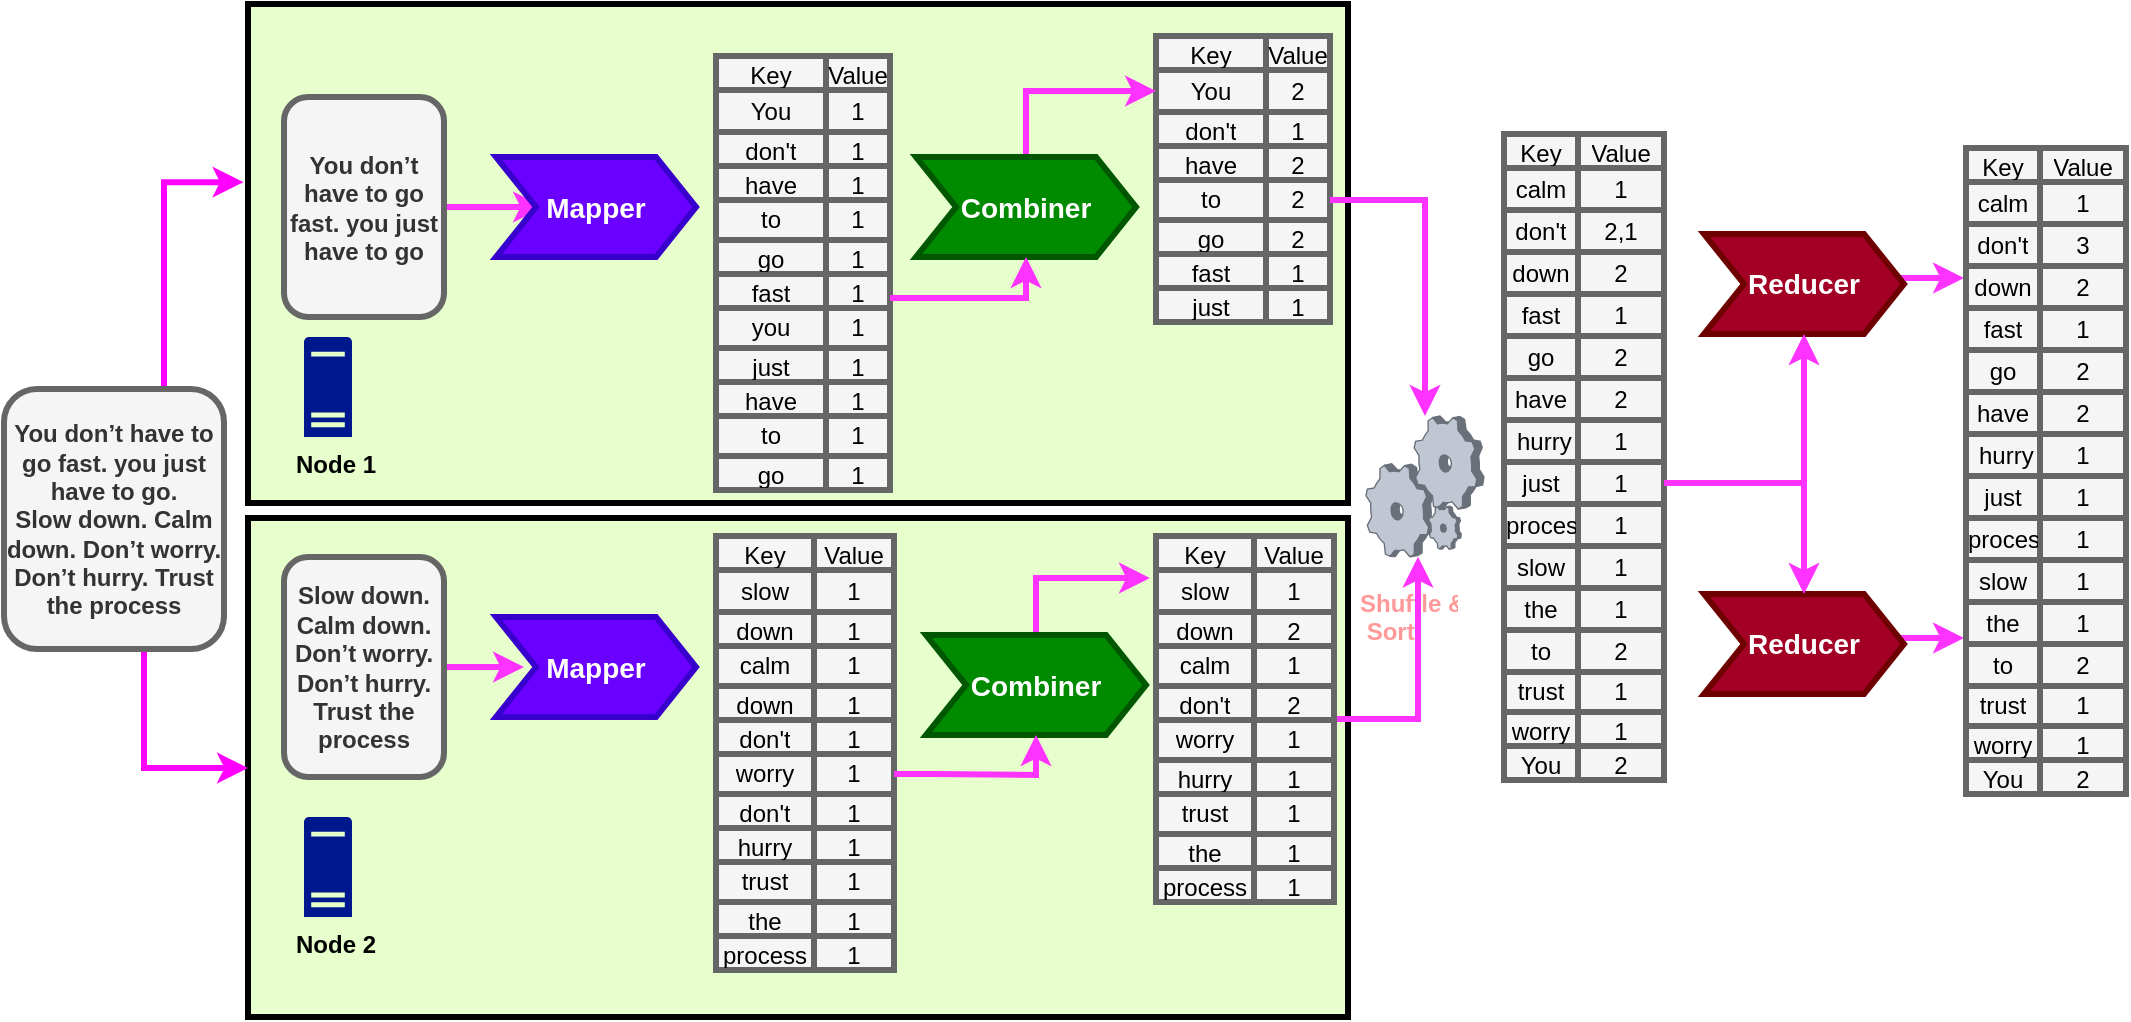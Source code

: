 <mxfile version="14.9.6" type="device"><diagram id="vlqpHe3VJYJqshPkRx1X" name="Page-1"><mxGraphModel dx="2275" dy="2428" grid="1" gridSize="10" guides="1" tooltips="1" connect="1" arrows="1" fold="1" page="1" pageScale="1" pageWidth="1169" pageHeight="827" math="0" shadow="0"><root><mxCell id="0"/><mxCell id="1" parent="0"/><mxCell id="3AXw7Hi1Xw2tTxbvQOvI-201" value="" style="rounded=0;whiteSpace=wrap;html=1;fillColor=#E6FFCC;strokeWidth=3;" vertex="1" parent="1"><mxGeometry x="-1038" y="-1636" width="550" height="249.5" as="geometry"/></mxCell><mxCell id="3AXw7Hi1Xw2tTxbvQOvI-1" value="" style="rounded=0;whiteSpace=wrap;html=1;fillColor=#E6FFCC;strokeWidth=3;" vertex="1" parent="1"><mxGeometry x="-1038" y="-1379" width="550" height="249.5" as="geometry"/></mxCell><mxCell id="3AXw7Hi1Xw2tTxbvQOvI-2" style="edgeStyle=orthogonalEdgeStyle;rounded=0;orthogonalLoop=1;jettySize=auto;html=1;entryX=0;entryY=0.5;entryDx=0;entryDy=0;strokeColor=#FF33FF;strokeWidth=3;" edge="1" parent="1" source="3AXw7Hi1Xw2tTxbvQOvI-3"><mxGeometry relative="1" as="geometry"><mxPoint x="-890" y="-1534.5" as="targetPoint"/></mxGeometry></mxCell><mxCell id="3AXw7Hi1Xw2tTxbvQOvI-3" value="&lt;b&gt;You don’t have to go fast. you just have to go&lt;/b&gt;" style="rounded=1;whiteSpace=wrap;html=1;strokeWidth=3;fillColor=#f5f5f5;strokeColor=#666666;fontColor=#333333;" vertex="1" parent="1"><mxGeometry x="-1020" y="-1589.5" width="80" height="110" as="geometry"/></mxCell><mxCell id="3AXw7Hi1Xw2tTxbvQOvI-4" style="edgeStyle=orthogonalEdgeStyle;rounded=0;orthogonalLoop=1;jettySize=auto;html=1;entryX=0;entryY=0.5;entryDx=0;entryDy=0;strokeColor=#FF33FF;strokeWidth=3;" edge="1" parent="1" source="3AXw7Hi1Xw2tTxbvQOvI-5"><mxGeometry relative="1" as="geometry"><mxPoint x="-900" y="-1304.5" as="targetPoint"/></mxGeometry></mxCell><mxCell id="3AXw7Hi1Xw2tTxbvQOvI-5" value="&lt;b&gt;Slow down. Calm down. Don’t worry. Don’t hurry. Trust the process&lt;/b&gt;" style="rounded=1;whiteSpace=wrap;html=1;strokeWidth=3;fillColor=#f5f5f5;strokeColor=#666666;fontColor=#333333;" vertex="1" parent="1"><mxGeometry x="-1020" y="-1359.5" width="80" height="110" as="geometry"/></mxCell><mxCell id="3AXw7Hi1Xw2tTxbvQOvI-287" style="edgeStyle=orthogonalEdgeStyle;rounded=0;orthogonalLoop=1;jettySize=auto;html=1;entryX=-0.004;entryY=0.357;entryDx=0;entryDy=0;entryPerimeter=0;strokeWidth=3;strokeColor=#FF00FF;" edge="1" parent="1" source="3AXw7Hi1Xw2tTxbvQOvI-8" target="3AXw7Hi1Xw2tTxbvQOvI-201"><mxGeometry relative="1" as="geometry"><Array as="points"><mxPoint x="-1080" y="-1547"/></Array></mxGeometry></mxCell><mxCell id="3AXw7Hi1Xw2tTxbvQOvI-290" style="edgeStyle=orthogonalEdgeStyle;rounded=0;orthogonalLoop=1;jettySize=auto;html=1;strokeColor=#FF00FF;strokeWidth=3;" edge="1" parent="1" source="3AXw7Hi1Xw2tTxbvQOvI-8" target="3AXw7Hi1Xw2tTxbvQOvI-1"><mxGeometry relative="1" as="geometry"><Array as="points"><mxPoint x="-1090" y="-1254"/></Array></mxGeometry></mxCell><mxCell id="3AXw7Hi1Xw2tTxbvQOvI-8" value="&lt;b&gt;You don’t have to go fast. you just have to go.&lt;br&gt;&lt;/b&gt;&lt;b&gt;Slow down. Calm down. Don’t worry. Don’t hurry. Trust the process&lt;/b&gt;&lt;b&gt;&lt;br&gt;&lt;/b&gt;" style="rounded=1;whiteSpace=wrap;html=1;strokeWidth=3;fillColor=#f5f5f5;strokeColor=#666666;fontColor=#333333;" vertex="1" parent="1"><mxGeometry x="-1160" y="-1443.5" width="110" height="130" as="geometry"/></mxCell><mxCell id="3AXw7Hi1Xw2tTxbvQOvI-9" value="&lt;b&gt;&lt;font style=&quot;font-size: 14px&quot;&gt;Mapper&lt;/font&gt;&lt;/b&gt;" style="shape=step;perimeter=stepPerimeter;whiteSpace=wrap;html=1;fixedSize=1;strokeWidth=3;fillColor=#6a00ff;strokeColor=#3700CC;fontColor=#ffffff;" vertex="1" parent="1"><mxGeometry x="-914" y="-1559.5" width="100" height="50" as="geometry"/></mxCell><mxCell id="3AXw7Hi1Xw2tTxbvQOvI-10" value="&lt;b&gt;&lt;font style=&quot;font-size: 14px&quot;&gt;Mapper&lt;/font&gt;&lt;/b&gt;" style="shape=step;perimeter=stepPerimeter;whiteSpace=wrap;html=1;fixedSize=1;strokeWidth=3;fillColor=#6a00ff;strokeColor=#3700CC;fontColor=#ffffff;" vertex="1" parent="1"><mxGeometry x="-914" y="-1329.5" width="100" height="50" as="geometry"/></mxCell><mxCell id="3AXw7Hi1Xw2tTxbvQOvI-11" value="" style="shape=table;html=1;whiteSpace=wrap;startSize=0;container=1;collapsible=0;childLayout=tableLayout;fillColor=#f5f5f5;strokeColor=#666666;fontColor=#333333;strokeWidth=3;" vertex="1" parent="1"><mxGeometry x="-804" y="-1610" width="87" height="217" as="geometry"/></mxCell><mxCell id="3AXw7Hi1Xw2tTxbvQOvI-12" value="" style="shape=partialRectangle;html=1;whiteSpace=wrap;collapsible=0;dropTarget=0;pointerEvents=0;fillColor=none;top=0;left=0;bottom=0;right=0;points=[[0,0.5],[1,0.5]];portConstraint=eastwest;strokeWidth=3;" vertex="1" parent="3AXw7Hi1Xw2tTxbvQOvI-11"><mxGeometry width="87" height="17" as="geometry"/></mxCell><mxCell id="3AXw7Hi1Xw2tTxbvQOvI-13" value="Key" style="shape=partialRectangle;html=1;whiteSpace=wrap;connectable=0;fillColor=none;top=0;left=0;bottom=0;right=0;overflow=hidden;pointerEvents=1;strokeWidth=3;" vertex="1" parent="3AXw7Hi1Xw2tTxbvQOvI-12"><mxGeometry width="55" height="17" as="geometry"/></mxCell><mxCell id="3AXw7Hi1Xw2tTxbvQOvI-14" value="Value" style="shape=partialRectangle;html=1;whiteSpace=wrap;connectable=0;fillColor=none;top=0;left=0;bottom=0;right=0;overflow=hidden;pointerEvents=1;strokeWidth=3;" vertex="1" parent="3AXw7Hi1Xw2tTxbvQOvI-12"><mxGeometry x="55" width="32" height="17" as="geometry"/></mxCell><mxCell id="3AXw7Hi1Xw2tTxbvQOvI-15" value="" style="shape=partialRectangle;html=1;whiteSpace=wrap;collapsible=0;dropTarget=0;pointerEvents=0;fillColor=none;top=0;left=0;bottom=0;right=0;points=[[0,0.5],[1,0.5]];portConstraint=eastwest;strokeWidth=3;" vertex="1" parent="3AXw7Hi1Xw2tTxbvQOvI-11"><mxGeometry y="17" width="87" height="21" as="geometry"/></mxCell><mxCell id="3AXw7Hi1Xw2tTxbvQOvI-16" value="You" style="shape=partialRectangle;html=1;whiteSpace=wrap;connectable=0;fillColor=none;top=0;left=0;bottom=0;right=0;overflow=hidden;pointerEvents=1;strokeWidth=3;" vertex="1" parent="3AXw7Hi1Xw2tTxbvQOvI-15"><mxGeometry width="55" height="21" as="geometry"/></mxCell><mxCell id="3AXw7Hi1Xw2tTxbvQOvI-17" value="1" style="shape=partialRectangle;html=1;whiteSpace=wrap;connectable=0;fillColor=none;top=0;left=0;bottom=0;right=0;overflow=hidden;pointerEvents=1;strokeWidth=3;" vertex="1" parent="3AXw7Hi1Xw2tTxbvQOvI-15"><mxGeometry x="55" width="32" height="21" as="geometry"/></mxCell><mxCell id="3AXw7Hi1Xw2tTxbvQOvI-18" value="" style="shape=partialRectangle;html=1;whiteSpace=wrap;collapsible=0;dropTarget=0;pointerEvents=0;fillColor=none;top=0;left=0;bottom=0;right=0;points=[[0,0.5],[1,0.5]];portConstraint=eastwest;strokeWidth=3;" vertex="1" parent="3AXw7Hi1Xw2tTxbvQOvI-11"><mxGeometry y="38" width="87" height="17" as="geometry"/></mxCell><mxCell id="3AXw7Hi1Xw2tTxbvQOvI-19" value="don't" style="shape=partialRectangle;html=1;whiteSpace=wrap;connectable=0;fillColor=none;top=0;left=0;bottom=0;right=0;overflow=hidden;pointerEvents=1;strokeWidth=3;" vertex="1" parent="3AXw7Hi1Xw2tTxbvQOvI-18"><mxGeometry width="55" height="17" as="geometry"/></mxCell><mxCell id="3AXw7Hi1Xw2tTxbvQOvI-20" value="1" style="shape=partialRectangle;html=1;whiteSpace=wrap;connectable=0;fillColor=none;top=0;left=0;bottom=0;right=0;overflow=hidden;pointerEvents=1;strokeWidth=3;" vertex="1" parent="3AXw7Hi1Xw2tTxbvQOvI-18"><mxGeometry x="55" width="32" height="17" as="geometry"/></mxCell><mxCell id="3AXw7Hi1Xw2tTxbvQOvI-21" style="shape=partialRectangle;html=1;whiteSpace=wrap;collapsible=0;dropTarget=0;pointerEvents=0;fillColor=none;top=0;left=0;bottom=0;right=0;points=[[0,0.5],[1,0.5]];portConstraint=eastwest;strokeWidth=3;" vertex="1" parent="3AXw7Hi1Xw2tTxbvQOvI-11"><mxGeometry y="55" width="87" height="17" as="geometry"/></mxCell><mxCell id="3AXw7Hi1Xw2tTxbvQOvI-22" value="have" style="shape=partialRectangle;html=1;whiteSpace=wrap;connectable=0;fillColor=none;top=0;left=0;bottom=0;right=0;overflow=hidden;pointerEvents=1;strokeWidth=3;" vertex="1" parent="3AXw7Hi1Xw2tTxbvQOvI-21"><mxGeometry width="55" height="17" as="geometry"/></mxCell><mxCell id="3AXw7Hi1Xw2tTxbvQOvI-23" value="1" style="shape=partialRectangle;html=1;whiteSpace=wrap;connectable=0;fillColor=none;top=0;left=0;bottom=0;right=0;overflow=hidden;pointerEvents=1;strokeWidth=3;" vertex="1" parent="3AXw7Hi1Xw2tTxbvQOvI-21"><mxGeometry x="55" width="32" height="17" as="geometry"/></mxCell><mxCell id="3AXw7Hi1Xw2tTxbvQOvI-24" style="shape=partialRectangle;html=1;whiteSpace=wrap;collapsible=0;dropTarget=0;pointerEvents=0;fillColor=none;top=0;left=0;bottom=0;right=0;points=[[0,0.5],[1,0.5]];portConstraint=eastwest;strokeWidth=3;" vertex="1" parent="3AXw7Hi1Xw2tTxbvQOvI-11"><mxGeometry y="72" width="87" height="20" as="geometry"/></mxCell><mxCell id="3AXw7Hi1Xw2tTxbvQOvI-25" value="to" style="shape=partialRectangle;html=1;whiteSpace=wrap;connectable=0;fillColor=none;top=0;left=0;bottom=0;right=0;overflow=hidden;pointerEvents=1;strokeWidth=3;" vertex="1" parent="3AXw7Hi1Xw2tTxbvQOvI-24"><mxGeometry width="55" height="20" as="geometry"/></mxCell><mxCell id="3AXw7Hi1Xw2tTxbvQOvI-26" value="1" style="shape=partialRectangle;html=1;whiteSpace=wrap;connectable=0;fillColor=none;top=0;left=0;bottom=0;right=0;overflow=hidden;pointerEvents=1;strokeWidth=3;" vertex="1" parent="3AXw7Hi1Xw2tTxbvQOvI-24"><mxGeometry x="55" width="32" height="20" as="geometry"/></mxCell><mxCell id="3AXw7Hi1Xw2tTxbvQOvI-27" style="shape=partialRectangle;html=1;whiteSpace=wrap;collapsible=0;dropTarget=0;pointerEvents=0;fillColor=none;top=0;left=0;bottom=0;right=0;points=[[0,0.5],[1,0.5]];portConstraint=eastwest;strokeWidth=3;" vertex="1" parent="3AXw7Hi1Xw2tTxbvQOvI-11"><mxGeometry y="92" width="87" height="17" as="geometry"/></mxCell><mxCell id="3AXw7Hi1Xw2tTxbvQOvI-28" value="go" style="shape=partialRectangle;html=1;whiteSpace=wrap;connectable=0;fillColor=none;top=0;left=0;bottom=0;right=0;overflow=hidden;pointerEvents=1;strokeWidth=3;" vertex="1" parent="3AXw7Hi1Xw2tTxbvQOvI-27"><mxGeometry width="55" height="17" as="geometry"/></mxCell><mxCell id="3AXw7Hi1Xw2tTxbvQOvI-29" value="1" style="shape=partialRectangle;html=1;whiteSpace=wrap;connectable=0;fillColor=none;top=0;left=0;bottom=0;right=0;overflow=hidden;pointerEvents=1;strokeWidth=3;" vertex="1" parent="3AXw7Hi1Xw2tTxbvQOvI-27"><mxGeometry x="55" width="32" height="17" as="geometry"/></mxCell><mxCell id="3AXw7Hi1Xw2tTxbvQOvI-30" style="shape=partialRectangle;html=1;whiteSpace=wrap;collapsible=0;dropTarget=0;pointerEvents=0;fillColor=none;top=0;left=0;bottom=0;right=0;points=[[0,0.5],[1,0.5]];portConstraint=eastwest;strokeWidth=3;" vertex="1" parent="3AXw7Hi1Xw2tTxbvQOvI-11"><mxGeometry y="109" width="87" height="17" as="geometry"/></mxCell><mxCell id="3AXw7Hi1Xw2tTxbvQOvI-31" value="fast" style="shape=partialRectangle;html=1;whiteSpace=wrap;connectable=0;fillColor=none;top=0;left=0;bottom=0;right=0;overflow=hidden;pointerEvents=1;strokeWidth=3;" vertex="1" parent="3AXw7Hi1Xw2tTxbvQOvI-30"><mxGeometry width="55" height="17" as="geometry"/></mxCell><mxCell id="3AXw7Hi1Xw2tTxbvQOvI-32" value="1" style="shape=partialRectangle;html=1;whiteSpace=wrap;connectable=0;fillColor=none;top=0;left=0;bottom=0;right=0;overflow=hidden;pointerEvents=1;strokeWidth=3;" vertex="1" parent="3AXw7Hi1Xw2tTxbvQOvI-30"><mxGeometry x="55" width="32" height="17" as="geometry"/></mxCell><mxCell id="3AXw7Hi1Xw2tTxbvQOvI-33" style="shape=partialRectangle;html=1;whiteSpace=wrap;collapsible=0;dropTarget=0;pointerEvents=0;fillColor=none;top=0;left=0;bottom=0;right=0;points=[[0,0.5],[1,0.5]];portConstraint=eastwest;strokeWidth=3;" vertex="1" parent="3AXw7Hi1Xw2tTxbvQOvI-11"><mxGeometry y="126" width="87" height="20" as="geometry"/></mxCell><mxCell id="3AXw7Hi1Xw2tTxbvQOvI-34" value="you" style="shape=partialRectangle;html=1;whiteSpace=wrap;connectable=0;fillColor=none;top=0;left=0;bottom=0;right=0;overflow=hidden;pointerEvents=1;strokeWidth=3;" vertex="1" parent="3AXw7Hi1Xw2tTxbvQOvI-33"><mxGeometry width="55" height="20" as="geometry"/></mxCell><mxCell id="3AXw7Hi1Xw2tTxbvQOvI-35" value="1" style="shape=partialRectangle;html=1;whiteSpace=wrap;connectable=0;fillColor=none;top=0;left=0;bottom=0;right=0;overflow=hidden;pointerEvents=1;strokeWidth=3;" vertex="1" parent="3AXw7Hi1Xw2tTxbvQOvI-33"><mxGeometry x="55" width="32" height="20" as="geometry"/></mxCell><mxCell id="3AXw7Hi1Xw2tTxbvQOvI-36" style="shape=partialRectangle;html=1;whiteSpace=wrap;collapsible=0;dropTarget=0;pointerEvents=0;fillColor=none;top=0;left=0;bottom=0;right=0;points=[[0,0.5],[1,0.5]];portConstraint=eastwest;strokeWidth=3;" vertex="1" parent="3AXw7Hi1Xw2tTxbvQOvI-11"><mxGeometry y="146" width="87" height="17" as="geometry"/></mxCell><mxCell id="3AXw7Hi1Xw2tTxbvQOvI-37" value="just" style="shape=partialRectangle;html=1;whiteSpace=wrap;connectable=0;fillColor=none;top=0;left=0;bottom=0;right=0;overflow=hidden;pointerEvents=1;strokeWidth=3;" vertex="1" parent="3AXw7Hi1Xw2tTxbvQOvI-36"><mxGeometry width="55" height="17" as="geometry"/></mxCell><mxCell id="3AXw7Hi1Xw2tTxbvQOvI-38" value="1" style="shape=partialRectangle;html=1;whiteSpace=wrap;connectable=0;fillColor=none;top=0;left=0;bottom=0;right=0;overflow=hidden;pointerEvents=1;strokeWidth=3;" vertex="1" parent="3AXw7Hi1Xw2tTxbvQOvI-36"><mxGeometry x="55" width="32" height="17" as="geometry"/></mxCell><mxCell id="3AXw7Hi1Xw2tTxbvQOvI-39" style="shape=partialRectangle;html=1;whiteSpace=wrap;collapsible=0;dropTarget=0;pointerEvents=0;fillColor=none;top=0;left=0;bottom=0;right=0;points=[[0,0.5],[1,0.5]];portConstraint=eastwest;strokeWidth=3;" vertex="1" parent="3AXw7Hi1Xw2tTxbvQOvI-11"><mxGeometry y="163" width="87" height="17" as="geometry"/></mxCell><mxCell id="3AXw7Hi1Xw2tTxbvQOvI-40" value="have" style="shape=partialRectangle;html=1;whiteSpace=wrap;connectable=0;fillColor=none;top=0;left=0;bottom=0;right=0;overflow=hidden;pointerEvents=1;strokeWidth=3;" vertex="1" parent="3AXw7Hi1Xw2tTxbvQOvI-39"><mxGeometry width="55" height="17" as="geometry"/></mxCell><mxCell id="3AXw7Hi1Xw2tTxbvQOvI-41" value="1" style="shape=partialRectangle;html=1;whiteSpace=wrap;connectable=0;fillColor=none;top=0;left=0;bottom=0;right=0;overflow=hidden;pointerEvents=1;strokeWidth=3;" vertex="1" parent="3AXw7Hi1Xw2tTxbvQOvI-39"><mxGeometry x="55" width="32" height="17" as="geometry"/></mxCell><mxCell id="3AXw7Hi1Xw2tTxbvQOvI-42" style="shape=partialRectangle;html=1;whiteSpace=wrap;collapsible=0;dropTarget=0;pointerEvents=0;fillColor=none;top=0;left=0;bottom=0;right=0;points=[[0,0.5],[1,0.5]];portConstraint=eastwest;strokeWidth=3;" vertex="1" parent="3AXw7Hi1Xw2tTxbvQOvI-11"><mxGeometry y="180" width="87" height="20" as="geometry"/></mxCell><mxCell id="3AXw7Hi1Xw2tTxbvQOvI-43" value="to" style="shape=partialRectangle;html=1;whiteSpace=wrap;connectable=0;fillColor=none;top=0;left=0;bottom=0;right=0;overflow=hidden;pointerEvents=1;strokeWidth=3;" vertex="1" parent="3AXw7Hi1Xw2tTxbvQOvI-42"><mxGeometry width="55" height="20" as="geometry"/></mxCell><mxCell id="3AXw7Hi1Xw2tTxbvQOvI-44" value="1" style="shape=partialRectangle;html=1;whiteSpace=wrap;connectable=0;fillColor=none;top=0;left=0;bottom=0;right=0;overflow=hidden;pointerEvents=1;strokeWidth=3;" vertex="1" parent="3AXw7Hi1Xw2tTxbvQOvI-42"><mxGeometry x="55" width="32" height="20" as="geometry"/></mxCell><mxCell id="3AXw7Hi1Xw2tTxbvQOvI-45" style="shape=partialRectangle;html=1;whiteSpace=wrap;collapsible=0;dropTarget=0;pointerEvents=0;fillColor=none;top=0;left=0;bottom=0;right=0;points=[[0,0.5],[1,0.5]];portConstraint=eastwest;strokeWidth=3;" vertex="1" parent="3AXw7Hi1Xw2tTxbvQOvI-11"><mxGeometry y="200" width="87" height="17" as="geometry"/></mxCell><mxCell id="3AXw7Hi1Xw2tTxbvQOvI-46" value="go" style="shape=partialRectangle;html=1;whiteSpace=wrap;connectable=0;fillColor=none;top=0;left=0;bottom=0;right=0;overflow=hidden;pointerEvents=1;strokeWidth=3;" vertex="1" parent="3AXw7Hi1Xw2tTxbvQOvI-45"><mxGeometry width="55" height="17" as="geometry"/></mxCell><mxCell id="3AXw7Hi1Xw2tTxbvQOvI-47" value="1" style="shape=partialRectangle;html=1;whiteSpace=wrap;connectable=0;fillColor=none;top=0;left=0;bottom=0;right=0;overflow=hidden;pointerEvents=1;strokeWidth=3;" vertex="1" parent="3AXw7Hi1Xw2tTxbvQOvI-45"><mxGeometry x="55" width="32" height="17" as="geometry"/></mxCell><mxCell id="3AXw7Hi1Xw2tTxbvQOvI-48" value="" style="shape=table;html=1;whiteSpace=wrap;startSize=0;container=1;collapsible=0;childLayout=tableLayout;fillColor=#f5f5f5;strokeColor=#666666;fontColor=#333333;strokeWidth=3;" vertex="1" parent="1"><mxGeometry x="-804" y="-1370" width="89" height="217" as="geometry"/></mxCell><mxCell id="3AXw7Hi1Xw2tTxbvQOvI-49" value="" style="shape=partialRectangle;html=1;whiteSpace=wrap;collapsible=0;dropTarget=0;pointerEvents=0;fillColor=none;top=0;left=0;bottom=0;right=0;points=[[0,0.5],[1,0.5]];portConstraint=eastwest;strokeWidth=3;" vertex="1" parent="3AXw7Hi1Xw2tTxbvQOvI-48"><mxGeometry width="89" height="17" as="geometry"/></mxCell><mxCell id="3AXw7Hi1Xw2tTxbvQOvI-50" value="Key" style="shape=partialRectangle;html=1;whiteSpace=wrap;connectable=0;fillColor=none;top=0;left=0;bottom=0;right=0;overflow=hidden;pointerEvents=1;strokeWidth=3;" vertex="1" parent="3AXw7Hi1Xw2tTxbvQOvI-49"><mxGeometry width="49" height="17" as="geometry"/></mxCell><mxCell id="3AXw7Hi1Xw2tTxbvQOvI-51" value="Value" style="shape=partialRectangle;html=1;whiteSpace=wrap;connectable=0;fillColor=none;top=0;left=0;bottom=0;right=0;overflow=hidden;pointerEvents=1;strokeWidth=3;" vertex="1" parent="3AXw7Hi1Xw2tTxbvQOvI-49"><mxGeometry x="49" width="40" height="17" as="geometry"/></mxCell><mxCell id="3AXw7Hi1Xw2tTxbvQOvI-52" value="" style="shape=partialRectangle;html=1;whiteSpace=wrap;collapsible=0;dropTarget=0;pointerEvents=0;fillColor=none;top=0;left=0;bottom=0;right=0;points=[[0,0.5],[1,0.5]];portConstraint=eastwest;strokeWidth=3;" vertex="1" parent="3AXw7Hi1Xw2tTxbvQOvI-48"><mxGeometry y="17" width="89" height="21" as="geometry"/></mxCell><mxCell id="3AXw7Hi1Xw2tTxbvQOvI-53" value="slow" style="shape=partialRectangle;html=1;whiteSpace=wrap;connectable=0;fillColor=none;top=0;left=0;bottom=0;right=0;overflow=hidden;pointerEvents=1;strokeWidth=3;" vertex="1" parent="3AXw7Hi1Xw2tTxbvQOvI-52"><mxGeometry width="49" height="21" as="geometry"/></mxCell><mxCell id="3AXw7Hi1Xw2tTxbvQOvI-54" value="1" style="shape=partialRectangle;html=1;whiteSpace=wrap;connectable=0;fillColor=none;top=0;left=0;bottom=0;right=0;overflow=hidden;pointerEvents=1;strokeWidth=3;" vertex="1" parent="3AXw7Hi1Xw2tTxbvQOvI-52"><mxGeometry x="49" width="40" height="21" as="geometry"/></mxCell><mxCell id="3AXw7Hi1Xw2tTxbvQOvI-55" value="" style="shape=partialRectangle;html=1;whiteSpace=wrap;collapsible=0;dropTarget=0;pointerEvents=0;fillColor=none;top=0;left=0;bottom=0;right=0;points=[[0,0.5],[1,0.5]];portConstraint=eastwest;strokeWidth=3;" vertex="1" parent="3AXw7Hi1Xw2tTxbvQOvI-48"><mxGeometry y="38" width="89" height="17" as="geometry"/></mxCell><mxCell id="3AXw7Hi1Xw2tTxbvQOvI-56" value="down" style="shape=partialRectangle;html=1;whiteSpace=wrap;connectable=0;fillColor=none;top=0;left=0;bottom=0;right=0;overflow=hidden;pointerEvents=1;strokeWidth=3;" vertex="1" parent="3AXw7Hi1Xw2tTxbvQOvI-55"><mxGeometry width="49" height="17" as="geometry"/></mxCell><mxCell id="3AXw7Hi1Xw2tTxbvQOvI-57" value="1" style="shape=partialRectangle;html=1;whiteSpace=wrap;connectable=0;fillColor=none;top=0;left=0;bottom=0;right=0;overflow=hidden;pointerEvents=1;strokeWidth=3;" vertex="1" parent="3AXw7Hi1Xw2tTxbvQOvI-55"><mxGeometry x="49" width="40" height="17" as="geometry"/></mxCell><mxCell id="3AXw7Hi1Xw2tTxbvQOvI-61" style="shape=partialRectangle;html=1;whiteSpace=wrap;collapsible=0;dropTarget=0;pointerEvents=0;fillColor=none;top=0;left=0;bottom=0;right=0;points=[[0,0.5],[1,0.5]];portConstraint=eastwest;strokeWidth=3;" vertex="1" parent="3AXw7Hi1Xw2tTxbvQOvI-48"><mxGeometry y="55" width="89" height="20" as="geometry"/></mxCell><mxCell id="3AXw7Hi1Xw2tTxbvQOvI-62" value="calm" style="shape=partialRectangle;html=1;whiteSpace=wrap;connectable=0;fillColor=none;top=0;left=0;bottom=0;right=0;overflow=hidden;pointerEvents=1;strokeWidth=3;" vertex="1" parent="3AXw7Hi1Xw2tTxbvQOvI-61"><mxGeometry width="49" height="20" as="geometry"/></mxCell><mxCell id="3AXw7Hi1Xw2tTxbvQOvI-63" value="1" style="shape=partialRectangle;html=1;whiteSpace=wrap;connectable=0;fillColor=none;top=0;left=0;bottom=0;right=0;overflow=hidden;pointerEvents=1;strokeWidth=3;" vertex="1" parent="3AXw7Hi1Xw2tTxbvQOvI-61"><mxGeometry x="49" width="40" height="20" as="geometry"/></mxCell><mxCell id="3AXw7Hi1Xw2tTxbvQOvI-64" style="shape=partialRectangle;html=1;whiteSpace=wrap;collapsible=0;dropTarget=0;pointerEvents=0;fillColor=none;top=0;left=0;bottom=0;right=0;points=[[0,0.5],[1,0.5]];portConstraint=eastwest;strokeWidth=3;" vertex="1" parent="3AXw7Hi1Xw2tTxbvQOvI-48"><mxGeometry y="75" width="89" height="17" as="geometry"/></mxCell><mxCell id="3AXw7Hi1Xw2tTxbvQOvI-65" value="down" style="shape=partialRectangle;html=1;whiteSpace=wrap;connectable=0;fillColor=none;top=0;left=0;bottom=0;right=0;overflow=hidden;pointerEvents=1;strokeWidth=3;" vertex="1" parent="3AXw7Hi1Xw2tTxbvQOvI-64"><mxGeometry width="49" height="17" as="geometry"/></mxCell><mxCell id="3AXw7Hi1Xw2tTxbvQOvI-66" value="1" style="shape=partialRectangle;html=1;whiteSpace=wrap;connectable=0;fillColor=none;top=0;left=0;bottom=0;right=0;overflow=hidden;pointerEvents=1;strokeWidth=3;" vertex="1" parent="3AXw7Hi1Xw2tTxbvQOvI-64"><mxGeometry x="49" width="40" height="17" as="geometry"/></mxCell><mxCell id="3AXw7Hi1Xw2tTxbvQOvI-67" style="shape=partialRectangle;html=1;whiteSpace=wrap;collapsible=0;dropTarget=0;pointerEvents=0;fillColor=none;top=0;left=0;bottom=0;right=0;points=[[0,0.5],[1,0.5]];portConstraint=eastwest;strokeWidth=3;" vertex="1" parent="3AXw7Hi1Xw2tTxbvQOvI-48"><mxGeometry y="92" width="89" height="17" as="geometry"/></mxCell><mxCell id="3AXw7Hi1Xw2tTxbvQOvI-68" value="don't" style="shape=partialRectangle;html=1;whiteSpace=wrap;connectable=0;fillColor=none;top=0;left=0;bottom=0;right=0;overflow=hidden;pointerEvents=1;strokeWidth=3;" vertex="1" parent="3AXw7Hi1Xw2tTxbvQOvI-67"><mxGeometry width="49" height="17" as="geometry"/></mxCell><mxCell id="3AXw7Hi1Xw2tTxbvQOvI-69" value="1" style="shape=partialRectangle;html=1;whiteSpace=wrap;connectable=0;fillColor=none;top=0;left=0;bottom=0;right=0;overflow=hidden;pointerEvents=1;strokeWidth=3;" vertex="1" parent="3AXw7Hi1Xw2tTxbvQOvI-67"><mxGeometry x="49" width="40" height="17" as="geometry"/></mxCell><mxCell id="3AXw7Hi1Xw2tTxbvQOvI-70" style="shape=partialRectangle;html=1;whiteSpace=wrap;collapsible=0;dropTarget=0;pointerEvents=0;fillColor=none;top=0;left=0;bottom=0;right=0;points=[[0,0.5],[1,0.5]];portConstraint=eastwest;strokeWidth=3;" vertex="1" parent="3AXw7Hi1Xw2tTxbvQOvI-48"><mxGeometry y="109" width="89" height="20" as="geometry"/></mxCell><mxCell id="3AXw7Hi1Xw2tTxbvQOvI-71" value="worry" style="shape=partialRectangle;html=1;whiteSpace=wrap;connectable=0;fillColor=none;top=0;left=0;bottom=0;right=0;overflow=hidden;pointerEvents=1;strokeWidth=3;" vertex="1" parent="3AXw7Hi1Xw2tTxbvQOvI-70"><mxGeometry width="49" height="20" as="geometry"/></mxCell><mxCell id="3AXw7Hi1Xw2tTxbvQOvI-72" value="1" style="shape=partialRectangle;html=1;whiteSpace=wrap;connectable=0;fillColor=none;top=0;left=0;bottom=0;right=0;overflow=hidden;pointerEvents=1;strokeWidth=3;" vertex="1" parent="3AXw7Hi1Xw2tTxbvQOvI-70"><mxGeometry x="49" width="40" height="20" as="geometry"/></mxCell><mxCell id="3AXw7Hi1Xw2tTxbvQOvI-73" style="shape=partialRectangle;html=1;whiteSpace=wrap;collapsible=0;dropTarget=0;pointerEvents=0;fillColor=none;top=0;left=0;bottom=0;right=0;points=[[0,0.5],[1,0.5]];portConstraint=eastwest;strokeWidth=3;" vertex="1" parent="3AXw7Hi1Xw2tTxbvQOvI-48"><mxGeometry y="129" width="89" height="17" as="geometry"/></mxCell><mxCell id="3AXw7Hi1Xw2tTxbvQOvI-74" value="don't" style="shape=partialRectangle;html=1;whiteSpace=wrap;connectable=0;fillColor=none;top=0;left=0;bottom=0;right=0;overflow=hidden;pointerEvents=1;strokeWidth=3;" vertex="1" parent="3AXw7Hi1Xw2tTxbvQOvI-73"><mxGeometry width="49" height="17" as="geometry"/></mxCell><mxCell id="3AXw7Hi1Xw2tTxbvQOvI-75" value="1" style="shape=partialRectangle;html=1;whiteSpace=wrap;connectable=0;fillColor=none;top=0;left=0;bottom=0;right=0;overflow=hidden;pointerEvents=1;strokeWidth=3;" vertex="1" parent="3AXw7Hi1Xw2tTxbvQOvI-73"><mxGeometry x="49" width="40" height="17" as="geometry"/></mxCell><mxCell id="3AXw7Hi1Xw2tTxbvQOvI-76" style="shape=partialRectangle;html=1;whiteSpace=wrap;collapsible=0;dropTarget=0;pointerEvents=0;fillColor=none;top=0;left=0;bottom=0;right=0;points=[[0,0.5],[1,0.5]];portConstraint=eastwest;strokeWidth=3;" vertex="1" parent="3AXw7Hi1Xw2tTxbvQOvI-48"><mxGeometry y="146" width="89" height="17" as="geometry"/></mxCell><mxCell id="3AXw7Hi1Xw2tTxbvQOvI-77" value="hurry" style="shape=partialRectangle;html=1;whiteSpace=wrap;connectable=0;fillColor=none;top=0;left=0;bottom=0;right=0;overflow=hidden;pointerEvents=1;strokeWidth=3;" vertex="1" parent="3AXw7Hi1Xw2tTxbvQOvI-76"><mxGeometry width="49" height="17" as="geometry"/></mxCell><mxCell id="3AXw7Hi1Xw2tTxbvQOvI-78" value="1" style="shape=partialRectangle;html=1;whiteSpace=wrap;connectable=0;fillColor=none;top=0;left=0;bottom=0;right=0;overflow=hidden;pointerEvents=1;strokeWidth=3;" vertex="1" parent="3AXw7Hi1Xw2tTxbvQOvI-76"><mxGeometry x="49" width="40" height="17" as="geometry"/></mxCell><mxCell id="3AXw7Hi1Xw2tTxbvQOvI-79" style="shape=partialRectangle;html=1;whiteSpace=wrap;collapsible=0;dropTarget=0;pointerEvents=0;fillColor=none;top=0;left=0;bottom=0;right=0;points=[[0,0.5],[1,0.5]];portConstraint=eastwest;strokeWidth=3;" vertex="1" parent="3AXw7Hi1Xw2tTxbvQOvI-48"><mxGeometry y="163" width="89" height="20" as="geometry"/></mxCell><mxCell id="3AXw7Hi1Xw2tTxbvQOvI-80" value="trust" style="shape=partialRectangle;html=1;whiteSpace=wrap;connectable=0;fillColor=none;top=0;left=0;bottom=0;right=0;overflow=hidden;pointerEvents=1;strokeWidth=3;" vertex="1" parent="3AXw7Hi1Xw2tTxbvQOvI-79"><mxGeometry width="49" height="20" as="geometry"/></mxCell><mxCell id="3AXw7Hi1Xw2tTxbvQOvI-81" value="1" style="shape=partialRectangle;html=1;whiteSpace=wrap;connectable=0;fillColor=none;top=0;left=0;bottom=0;right=0;overflow=hidden;pointerEvents=1;strokeWidth=3;" vertex="1" parent="3AXw7Hi1Xw2tTxbvQOvI-79"><mxGeometry x="49" width="40" height="20" as="geometry"/></mxCell><mxCell id="3AXw7Hi1Xw2tTxbvQOvI-82" style="shape=partialRectangle;html=1;whiteSpace=wrap;collapsible=0;dropTarget=0;pointerEvents=0;fillColor=none;top=0;left=0;bottom=0;right=0;points=[[0,0.5],[1,0.5]];portConstraint=eastwest;strokeWidth=3;" vertex="1" parent="3AXw7Hi1Xw2tTxbvQOvI-48"><mxGeometry y="183" width="89" height="17" as="geometry"/></mxCell><mxCell id="3AXw7Hi1Xw2tTxbvQOvI-83" value="the" style="shape=partialRectangle;html=1;whiteSpace=wrap;connectable=0;fillColor=none;top=0;left=0;bottom=0;right=0;overflow=hidden;pointerEvents=1;strokeWidth=3;" vertex="1" parent="3AXw7Hi1Xw2tTxbvQOvI-82"><mxGeometry width="49" height="17" as="geometry"/></mxCell><mxCell id="3AXw7Hi1Xw2tTxbvQOvI-84" value="1" style="shape=partialRectangle;html=1;whiteSpace=wrap;connectable=0;fillColor=none;top=0;left=0;bottom=0;right=0;overflow=hidden;pointerEvents=1;strokeWidth=3;" vertex="1" parent="3AXw7Hi1Xw2tTxbvQOvI-82"><mxGeometry x="49" width="40" height="17" as="geometry"/></mxCell><mxCell id="3AXw7Hi1Xw2tTxbvQOvI-85" style="shape=partialRectangle;html=1;whiteSpace=wrap;collapsible=0;dropTarget=0;pointerEvents=0;fillColor=none;top=0;left=0;bottom=0;right=0;points=[[0,0.5],[1,0.5]];portConstraint=eastwest;strokeWidth=3;" vertex="1" parent="3AXw7Hi1Xw2tTxbvQOvI-48"><mxGeometry y="200" width="89" height="17" as="geometry"/></mxCell><mxCell id="3AXw7Hi1Xw2tTxbvQOvI-86" value="process" style="shape=partialRectangle;html=1;whiteSpace=wrap;connectable=0;fillColor=none;top=0;left=0;bottom=0;right=0;overflow=hidden;pointerEvents=1;strokeWidth=3;" vertex="1" parent="3AXw7Hi1Xw2tTxbvQOvI-85"><mxGeometry width="49" height="17" as="geometry"/></mxCell><mxCell id="3AXw7Hi1Xw2tTxbvQOvI-87" value="1" style="shape=partialRectangle;html=1;whiteSpace=wrap;connectable=0;fillColor=none;top=0;left=0;bottom=0;right=0;overflow=hidden;pointerEvents=1;strokeWidth=3;" vertex="1" parent="3AXw7Hi1Xw2tTxbvQOvI-85"><mxGeometry x="49" width="40" height="17" as="geometry"/></mxCell><mxCell id="3AXw7Hi1Xw2tTxbvQOvI-88" value="" style="aspect=fixed;pointerEvents=1;shadow=0;dashed=0;html=1;strokeColor=none;labelPosition=center;verticalLabelPosition=bottom;verticalAlign=top;align=center;fillColor=#00188D;shape=mxgraph.mscae.enterprise.server_generic;strokeWidth=3;" vertex="1" parent="1"><mxGeometry x="-1010" y="-1469.5" width="24" height="50" as="geometry"/></mxCell><mxCell id="3AXw7Hi1Xw2tTxbvQOvI-89" value="" style="aspect=fixed;pointerEvents=1;shadow=0;dashed=0;html=1;strokeColor=none;labelPosition=center;verticalLabelPosition=bottom;verticalAlign=top;align=center;fillColor=#00188D;shape=mxgraph.mscae.enterprise.server_generic;strokeWidth=3;" vertex="1" parent="1"><mxGeometry x="-1010" y="-1229.5" width="24" height="50" as="geometry"/></mxCell><mxCell id="3AXw7Hi1Xw2tTxbvQOvI-90" value="Node 1" style="text;strokeColor=none;fillColor=none;align=left;verticalAlign=top;spacingLeft=4;spacingRight=4;overflow=hidden;rotatable=0;points=[[0,0.5],[1,0.5]];portConstraint=eastwest;fontStyle=1;strokeWidth=3;" vertex="1" parent="1"><mxGeometry x="-1020" y="-1419.5" width="60" height="26" as="geometry"/></mxCell><mxCell id="3AXw7Hi1Xw2tTxbvQOvI-91" value="Node 2" style="text;strokeColor=none;fillColor=none;align=left;verticalAlign=top;spacingLeft=4;spacingRight=4;overflow=hidden;rotatable=0;points=[[0,0.5],[1,0.5]];portConstraint=eastwest;fontStyle=1;strokeWidth=3;" vertex="1" parent="1"><mxGeometry x="-1020" y="-1179.5" width="60" height="26" as="geometry"/></mxCell><mxCell id="3AXw7Hi1Xw2tTxbvQOvI-92" value="Shuffle &amp;&#10; Sort" style="text;strokeColor=none;fillColor=none;align=left;verticalAlign=top;spacingLeft=4;spacingRight=4;overflow=hidden;rotatable=0;points=[[0,0.5],[1,0.5]];portConstraint=eastwest;fontStyle=1;strokeWidth=3;fontColor=#FF9999;" vertex="1" parent="1"><mxGeometry x="-488" y="-1350" width="60" height="40" as="geometry"/></mxCell><mxCell id="3AXw7Hi1Xw2tTxbvQOvI-94" value="" style="verticalLabelPosition=bottom;aspect=fixed;html=1;verticalAlign=top;strokeColor=none;align=center;outlineConnect=0;shape=mxgraph.citrix.process;fillColor=#FFFFCC;strokeWidth=3;" vertex="1" parent="1"><mxGeometry x="-479" y="-1430" width="59" height="70.35" as="geometry"/></mxCell><mxCell id="3AXw7Hi1Xw2tTxbvQOvI-95" value="" style="shape=table;html=1;whiteSpace=wrap;startSize=0;container=1;collapsible=0;childLayout=tableLayout;fillColor=#f5f5f5;strokeColor=#666666;fontColor=#333333;strokeWidth=3;" vertex="1" parent="1"><mxGeometry x="-410" y="-1571" width="80" height="323" as="geometry"/></mxCell><mxCell id="3AXw7Hi1Xw2tTxbvQOvI-96" value="" style="shape=partialRectangle;html=1;whiteSpace=wrap;collapsible=0;dropTarget=0;pointerEvents=0;fillColor=none;top=0;left=0;bottom=0;right=0;points=[[0,0.5],[1,0.5]];portConstraint=eastwest;strokeWidth=3;" vertex="1" parent="3AXw7Hi1Xw2tTxbvQOvI-95"><mxGeometry width="80" height="17" as="geometry"/></mxCell><mxCell id="3AXw7Hi1Xw2tTxbvQOvI-97" value="Key" style="shape=partialRectangle;html=1;whiteSpace=wrap;connectable=0;fillColor=none;top=0;left=0;bottom=0;right=0;overflow=hidden;pointerEvents=1;strokeWidth=3;" vertex="1" parent="3AXw7Hi1Xw2tTxbvQOvI-96"><mxGeometry width="37" height="17" as="geometry"/></mxCell><mxCell id="3AXw7Hi1Xw2tTxbvQOvI-98" value="Value" style="shape=partialRectangle;html=1;whiteSpace=wrap;connectable=0;fillColor=none;top=0;left=0;bottom=0;right=0;overflow=hidden;pointerEvents=1;strokeWidth=3;" vertex="1" parent="3AXw7Hi1Xw2tTxbvQOvI-96"><mxGeometry x="37" width="43" height="17" as="geometry"/></mxCell><mxCell id="3AXw7Hi1Xw2tTxbvQOvI-99" style="shape=partialRectangle;html=1;whiteSpace=wrap;collapsible=0;dropTarget=0;pointerEvents=0;fillColor=none;top=0;left=0;bottom=0;right=0;points=[[0,0.5],[1,0.5]];portConstraint=eastwest;strokeWidth=3;" vertex="1" parent="3AXw7Hi1Xw2tTxbvQOvI-95"><mxGeometry y="17" width="80" height="21" as="geometry"/></mxCell><mxCell id="3AXw7Hi1Xw2tTxbvQOvI-100" value="calm" style="shape=partialRectangle;html=1;whiteSpace=wrap;connectable=0;fillColor=none;top=0;left=0;bottom=0;right=0;overflow=hidden;pointerEvents=1;strokeWidth=3;" vertex="1" parent="3AXw7Hi1Xw2tTxbvQOvI-99"><mxGeometry width="37" height="21" as="geometry"/></mxCell><mxCell id="3AXw7Hi1Xw2tTxbvQOvI-101" value="1" style="shape=partialRectangle;html=1;whiteSpace=wrap;connectable=0;fillColor=none;top=0;left=0;bottom=0;right=0;overflow=hidden;pointerEvents=1;strokeWidth=3;" vertex="1" parent="3AXw7Hi1Xw2tTxbvQOvI-99"><mxGeometry x="37" width="43" height="21" as="geometry"/></mxCell><mxCell id="3AXw7Hi1Xw2tTxbvQOvI-102" style="shape=partialRectangle;html=1;whiteSpace=wrap;collapsible=0;dropTarget=0;pointerEvents=0;fillColor=none;top=0;left=0;bottom=0;right=0;points=[[0,0.5],[1,0.5]];portConstraint=eastwest;strokeWidth=3;" vertex="1" parent="3AXw7Hi1Xw2tTxbvQOvI-95"><mxGeometry y="38" width="80" height="21" as="geometry"/></mxCell><mxCell id="3AXw7Hi1Xw2tTxbvQOvI-103" value="don't" style="shape=partialRectangle;html=1;whiteSpace=wrap;connectable=0;fillColor=none;top=0;left=0;bottom=0;right=0;overflow=hidden;pointerEvents=1;strokeWidth=3;" vertex="1" parent="3AXw7Hi1Xw2tTxbvQOvI-102"><mxGeometry width="37" height="21" as="geometry"/></mxCell><mxCell id="3AXw7Hi1Xw2tTxbvQOvI-104" value="2,1" style="shape=partialRectangle;html=1;whiteSpace=wrap;connectable=0;fillColor=none;top=0;left=0;bottom=0;right=0;overflow=hidden;pointerEvents=1;strokeWidth=3;" vertex="1" parent="3AXw7Hi1Xw2tTxbvQOvI-102"><mxGeometry x="37" width="43" height="21" as="geometry"/></mxCell><mxCell id="3AXw7Hi1Xw2tTxbvQOvI-105" style="shape=partialRectangle;html=1;whiteSpace=wrap;collapsible=0;dropTarget=0;pointerEvents=0;fillColor=none;top=0;left=0;bottom=0;right=0;points=[[0,0.5],[1,0.5]];portConstraint=eastwest;strokeWidth=3;" vertex="1" parent="3AXw7Hi1Xw2tTxbvQOvI-95"><mxGeometry y="59" width="80" height="21" as="geometry"/></mxCell><mxCell id="3AXw7Hi1Xw2tTxbvQOvI-106" value="down" style="shape=partialRectangle;html=1;whiteSpace=wrap;connectable=0;fillColor=none;top=0;left=0;bottom=0;right=0;overflow=hidden;pointerEvents=1;strokeWidth=3;" vertex="1" parent="3AXw7Hi1Xw2tTxbvQOvI-105"><mxGeometry width="37" height="21" as="geometry"/></mxCell><mxCell id="3AXw7Hi1Xw2tTxbvQOvI-107" value="2" style="shape=partialRectangle;html=1;whiteSpace=wrap;connectable=0;fillColor=none;top=0;left=0;bottom=0;right=0;overflow=hidden;pointerEvents=1;strokeWidth=3;" vertex="1" parent="3AXw7Hi1Xw2tTxbvQOvI-105"><mxGeometry x="37" width="43" height="21" as="geometry"/></mxCell><mxCell id="3AXw7Hi1Xw2tTxbvQOvI-108" style="shape=partialRectangle;html=1;whiteSpace=wrap;collapsible=0;dropTarget=0;pointerEvents=0;fillColor=none;top=0;left=0;bottom=0;right=0;points=[[0,0.5],[1,0.5]];portConstraint=eastwest;strokeWidth=3;" vertex="1" parent="3AXw7Hi1Xw2tTxbvQOvI-95"><mxGeometry y="80" width="80" height="21" as="geometry"/></mxCell><mxCell id="3AXw7Hi1Xw2tTxbvQOvI-109" value="fast" style="shape=partialRectangle;html=1;whiteSpace=wrap;connectable=0;fillColor=none;top=0;left=0;bottom=0;right=0;overflow=hidden;pointerEvents=1;strokeWidth=3;" vertex="1" parent="3AXw7Hi1Xw2tTxbvQOvI-108"><mxGeometry width="37" height="21" as="geometry"/></mxCell><mxCell id="3AXw7Hi1Xw2tTxbvQOvI-110" value="1" style="shape=partialRectangle;html=1;whiteSpace=wrap;connectable=0;fillColor=none;top=0;left=0;bottom=0;right=0;overflow=hidden;pointerEvents=1;strokeWidth=3;" vertex="1" parent="3AXw7Hi1Xw2tTxbvQOvI-108"><mxGeometry x="37" width="43" height="21" as="geometry"/></mxCell><mxCell id="3AXw7Hi1Xw2tTxbvQOvI-111" style="shape=partialRectangle;html=1;whiteSpace=wrap;collapsible=0;dropTarget=0;pointerEvents=0;fillColor=none;top=0;left=0;bottom=0;right=0;points=[[0,0.5],[1,0.5]];portConstraint=eastwest;strokeWidth=3;" vertex="1" parent="3AXw7Hi1Xw2tTxbvQOvI-95"><mxGeometry y="101" width="80" height="21" as="geometry"/></mxCell><mxCell id="3AXw7Hi1Xw2tTxbvQOvI-112" value="go" style="shape=partialRectangle;html=1;whiteSpace=wrap;connectable=0;fillColor=none;top=0;left=0;bottom=0;right=0;overflow=hidden;pointerEvents=1;strokeWidth=3;" vertex="1" parent="3AXw7Hi1Xw2tTxbvQOvI-111"><mxGeometry width="37" height="21" as="geometry"/></mxCell><mxCell id="3AXw7Hi1Xw2tTxbvQOvI-113" value="2" style="shape=partialRectangle;html=1;whiteSpace=wrap;connectable=0;fillColor=none;top=0;left=0;bottom=0;right=0;overflow=hidden;pointerEvents=1;strokeWidth=3;" vertex="1" parent="3AXw7Hi1Xw2tTxbvQOvI-111"><mxGeometry x="37" width="43" height="21" as="geometry"/></mxCell><mxCell id="3AXw7Hi1Xw2tTxbvQOvI-114" style="shape=partialRectangle;html=1;whiteSpace=wrap;collapsible=0;dropTarget=0;pointerEvents=0;fillColor=none;top=0;left=0;bottom=0;right=0;points=[[0,0.5],[1,0.5]];portConstraint=eastwest;strokeWidth=3;" vertex="1" parent="3AXw7Hi1Xw2tTxbvQOvI-95"><mxGeometry y="122" width="80" height="21" as="geometry"/></mxCell><mxCell id="3AXw7Hi1Xw2tTxbvQOvI-115" value="have" style="shape=partialRectangle;html=1;whiteSpace=wrap;connectable=0;fillColor=none;top=0;left=0;bottom=0;right=0;overflow=hidden;pointerEvents=1;strokeWidth=3;" vertex="1" parent="3AXw7Hi1Xw2tTxbvQOvI-114"><mxGeometry width="37" height="21" as="geometry"/></mxCell><mxCell id="3AXw7Hi1Xw2tTxbvQOvI-116" value="2" style="shape=partialRectangle;html=1;whiteSpace=wrap;connectable=0;fillColor=none;top=0;left=0;bottom=0;right=0;overflow=hidden;pointerEvents=1;strokeWidth=3;" vertex="1" parent="3AXw7Hi1Xw2tTxbvQOvI-114"><mxGeometry x="37" width="43" height="21" as="geometry"/></mxCell><mxCell id="3AXw7Hi1Xw2tTxbvQOvI-117" style="shape=partialRectangle;html=1;whiteSpace=wrap;collapsible=0;dropTarget=0;pointerEvents=0;fillColor=none;top=0;left=0;bottom=0;right=0;points=[[0,0.5],[1,0.5]];portConstraint=eastwest;strokeWidth=3;" vertex="1" parent="3AXw7Hi1Xw2tTxbvQOvI-95"><mxGeometry y="143" width="80" height="21" as="geometry"/></mxCell><mxCell id="3AXw7Hi1Xw2tTxbvQOvI-118" value="&amp;nbsp;hurry" style="shape=partialRectangle;html=1;whiteSpace=wrap;connectable=0;fillColor=none;top=0;left=0;bottom=0;right=0;overflow=hidden;pointerEvents=1;strokeWidth=3;" vertex="1" parent="3AXw7Hi1Xw2tTxbvQOvI-117"><mxGeometry width="37" height="21" as="geometry"/></mxCell><mxCell id="3AXw7Hi1Xw2tTxbvQOvI-119" value="1" style="shape=partialRectangle;html=1;whiteSpace=wrap;connectable=0;fillColor=none;top=0;left=0;bottom=0;right=0;overflow=hidden;pointerEvents=1;strokeWidth=3;" vertex="1" parent="3AXw7Hi1Xw2tTxbvQOvI-117"><mxGeometry x="37" width="43" height="21" as="geometry"/></mxCell><mxCell id="3AXw7Hi1Xw2tTxbvQOvI-120" style="shape=partialRectangle;html=1;whiteSpace=wrap;collapsible=0;dropTarget=0;pointerEvents=0;fillColor=none;top=0;left=0;bottom=0;right=0;points=[[0,0.5],[1,0.5]];portConstraint=eastwest;strokeWidth=3;" vertex="1" parent="3AXw7Hi1Xw2tTxbvQOvI-95"><mxGeometry y="164" width="80" height="21" as="geometry"/></mxCell><mxCell id="3AXw7Hi1Xw2tTxbvQOvI-121" value="&lt;span&gt;just&lt;/span&gt;" style="shape=partialRectangle;html=1;whiteSpace=wrap;connectable=0;fillColor=none;top=0;left=0;bottom=0;right=0;overflow=hidden;pointerEvents=1;strokeWidth=3;" vertex="1" parent="3AXw7Hi1Xw2tTxbvQOvI-120"><mxGeometry width="37" height="21" as="geometry"/></mxCell><mxCell id="3AXw7Hi1Xw2tTxbvQOvI-122" value="1" style="shape=partialRectangle;html=1;whiteSpace=wrap;connectable=0;fillColor=none;top=0;left=0;bottom=0;right=0;overflow=hidden;pointerEvents=1;strokeWidth=3;" vertex="1" parent="3AXw7Hi1Xw2tTxbvQOvI-120"><mxGeometry x="37" width="43" height="21" as="geometry"/></mxCell><mxCell id="3AXw7Hi1Xw2tTxbvQOvI-123" style="shape=partialRectangle;html=1;whiteSpace=wrap;collapsible=0;dropTarget=0;pointerEvents=0;fillColor=none;top=0;left=0;bottom=0;right=0;points=[[0,0.5],[1,0.5]];portConstraint=eastwest;strokeWidth=3;" vertex="1" parent="3AXw7Hi1Xw2tTxbvQOvI-95"><mxGeometry y="185" width="80" height="21" as="geometry"/></mxCell><mxCell id="3AXw7Hi1Xw2tTxbvQOvI-124" value="&lt;span&gt;process&lt;/span&gt;" style="shape=partialRectangle;html=1;whiteSpace=wrap;connectable=0;fillColor=none;top=0;left=0;bottom=0;right=0;overflow=hidden;pointerEvents=1;strokeWidth=3;" vertex="1" parent="3AXw7Hi1Xw2tTxbvQOvI-123"><mxGeometry width="37" height="21" as="geometry"/></mxCell><mxCell id="3AXw7Hi1Xw2tTxbvQOvI-125" value="1" style="shape=partialRectangle;html=1;whiteSpace=wrap;connectable=0;fillColor=none;top=0;left=0;bottom=0;right=0;overflow=hidden;pointerEvents=1;strokeWidth=3;" vertex="1" parent="3AXw7Hi1Xw2tTxbvQOvI-123"><mxGeometry x="37" width="43" height="21" as="geometry"/></mxCell><mxCell id="3AXw7Hi1Xw2tTxbvQOvI-126" style="shape=partialRectangle;html=1;whiteSpace=wrap;collapsible=0;dropTarget=0;pointerEvents=0;fillColor=none;top=0;left=0;bottom=0;right=0;points=[[0,0.5],[1,0.5]];portConstraint=eastwest;strokeWidth=3;" vertex="1" parent="3AXw7Hi1Xw2tTxbvQOvI-95"><mxGeometry y="206" width="80" height="21" as="geometry"/></mxCell><mxCell id="3AXw7Hi1Xw2tTxbvQOvI-127" value="&lt;span&gt;slow&lt;/span&gt;" style="shape=partialRectangle;html=1;whiteSpace=wrap;connectable=0;fillColor=none;top=0;left=0;bottom=0;right=0;overflow=hidden;pointerEvents=1;strokeWidth=3;" vertex="1" parent="3AXw7Hi1Xw2tTxbvQOvI-126"><mxGeometry width="37" height="21" as="geometry"/></mxCell><mxCell id="3AXw7Hi1Xw2tTxbvQOvI-128" value="1" style="shape=partialRectangle;html=1;whiteSpace=wrap;connectable=0;fillColor=none;top=0;left=0;bottom=0;right=0;overflow=hidden;pointerEvents=1;strokeWidth=3;" vertex="1" parent="3AXw7Hi1Xw2tTxbvQOvI-126"><mxGeometry x="37" width="43" height="21" as="geometry"/></mxCell><mxCell id="3AXw7Hi1Xw2tTxbvQOvI-129" style="shape=partialRectangle;html=1;whiteSpace=wrap;collapsible=0;dropTarget=0;pointerEvents=0;fillColor=none;top=0;left=0;bottom=0;right=0;points=[[0,0.5],[1,0.5]];portConstraint=eastwest;strokeWidth=3;" vertex="1" parent="3AXw7Hi1Xw2tTxbvQOvI-95"><mxGeometry y="227" width="80" height="21" as="geometry"/></mxCell><mxCell id="3AXw7Hi1Xw2tTxbvQOvI-130" value="&lt;span&gt;the&lt;/span&gt;" style="shape=partialRectangle;html=1;whiteSpace=wrap;connectable=0;fillColor=none;top=0;left=0;bottom=0;right=0;overflow=hidden;pointerEvents=1;strokeWidth=3;" vertex="1" parent="3AXw7Hi1Xw2tTxbvQOvI-129"><mxGeometry width="37" height="21" as="geometry"/></mxCell><mxCell id="3AXw7Hi1Xw2tTxbvQOvI-131" value="1" style="shape=partialRectangle;html=1;whiteSpace=wrap;connectable=0;fillColor=none;top=0;left=0;bottom=0;right=0;overflow=hidden;pointerEvents=1;strokeWidth=3;" vertex="1" parent="3AXw7Hi1Xw2tTxbvQOvI-129"><mxGeometry x="37" width="43" height="21" as="geometry"/></mxCell><mxCell id="3AXw7Hi1Xw2tTxbvQOvI-132" value="" style="shape=partialRectangle;html=1;whiteSpace=wrap;collapsible=0;dropTarget=0;pointerEvents=0;fillColor=none;top=0;left=0;bottom=0;right=0;points=[[0,0.5],[1,0.5]];portConstraint=eastwest;strokeWidth=3;" vertex="1" parent="3AXw7Hi1Xw2tTxbvQOvI-95"><mxGeometry y="248" width="80" height="21" as="geometry"/></mxCell><mxCell id="3AXw7Hi1Xw2tTxbvQOvI-133" value="&lt;span&gt;to&lt;/span&gt;" style="shape=partialRectangle;html=1;whiteSpace=wrap;connectable=0;fillColor=none;top=0;left=0;bottom=0;right=0;overflow=hidden;pointerEvents=1;strokeWidth=3;" vertex="1" parent="3AXw7Hi1Xw2tTxbvQOvI-132"><mxGeometry width="37" height="21" as="geometry"/></mxCell><mxCell id="3AXw7Hi1Xw2tTxbvQOvI-134" value="&lt;span&gt;2&lt;/span&gt;" style="shape=partialRectangle;html=1;whiteSpace=wrap;connectable=0;fillColor=none;top=0;left=0;bottom=0;right=0;overflow=hidden;pointerEvents=1;strokeWidth=3;" vertex="1" parent="3AXw7Hi1Xw2tTxbvQOvI-132"><mxGeometry x="37" width="43" height="21" as="geometry"/></mxCell><mxCell id="3AXw7Hi1Xw2tTxbvQOvI-135" style="shape=partialRectangle;html=1;whiteSpace=wrap;collapsible=0;dropTarget=0;pointerEvents=0;fillColor=none;top=0;left=0;bottom=0;right=0;points=[[0,0.5],[1,0.5]];portConstraint=eastwest;strokeWidth=3;" vertex="1" parent="3AXw7Hi1Xw2tTxbvQOvI-95"><mxGeometry y="269" width="80" height="20" as="geometry"/></mxCell><mxCell id="3AXw7Hi1Xw2tTxbvQOvI-136" value="&lt;span&gt;trust&lt;/span&gt;" style="shape=partialRectangle;html=1;whiteSpace=wrap;connectable=0;fillColor=none;top=0;left=0;bottom=0;right=0;overflow=hidden;pointerEvents=1;strokeWidth=3;" vertex="1" parent="3AXw7Hi1Xw2tTxbvQOvI-135"><mxGeometry width="37" height="20" as="geometry"/></mxCell><mxCell id="3AXw7Hi1Xw2tTxbvQOvI-137" value="1" style="shape=partialRectangle;html=1;whiteSpace=wrap;connectable=0;fillColor=none;top=0;left=0;bottom=0;right=0;overflow=hidden;pointerEvents=1;strokeWidth=3;" vertex="1" parent="3AXw7Hi1Xw2tTxbvQOvI-135"><mxGeometry x="37" width="43" height="20" as="geometry"/></mxCell><mxCell id="3AXw7Hi1Xw2tTxbvQOvI-138" style="shape=partialRectangle;html=1;whiteSpace=wrap;collapsible=0;dropTarget=0;pointerEvents=0;fillColor=none;top=0;left=0;bottom=0;right=0;points=[[0,0.5],[1,0.5]];portConstraint=eastwest;strokeWidth=3;" vertex="1" parent="3AXw7Hi1Xw2tTxbvQOvI-95"><mxGeometry y="289" width="80" height="17" as="geometry"/></mxCell><mxCell id="3AXw7Hi1Xw2tTxbvQOvI-139" value="&lt;span&gt;worry&lt;/span&gt;" style="shape=partialRectangle;html=1;whiteSpace=wrap;connectable=0;fillColor=none;top=0;left=0;bottom=0;right=0;overflow=hidden;pointerEvents=1;strokeWidth=3;" vertex="1" parent="3AXw7Hi1Xw2tTxbvQOvI-138"><mxGeometry width="37" height="17" as="geometry"/></mxCell><mxCell id="3AXw7Hi1Xw2tTxbvQOvI-140" value="1" style="shape=partialRectangle;html=1;whiteSpace=wrap;connectable=0;fillColor=none;top=0;left=0;bottom=0;right=0;overflow=hidden;pointerEvents=1;strokeWidth=3;" vertex="1" parent="3AXw7Hi1Xw2tTxbvQOvI-138"><mxGeometry x="37" width="43" height="17" as="geometry"/></mxCell><mxCell id="3AXw7Hi1Xw2tTxbvQOvI-141" style="shape=partialRectangle;html=1;whiteSpace=wrap;collapsible=0;dropTarget=0;pointerEvents=0;fillColor=none;top=0;left=0;bottom=0;right=0;points=[[0,0.5],[1,0.5]];portConstraint=eastwest;strokeWidth=3;" vertex="1" parent="3AXw7Hi1Xw2tTxbvQOvI-95"><mxGeometry y="306" width="80" height="17" as="geometry"/></mxCell><mxCell id="3AXw7Hi1Xw2tTxbvQOvI-142" value="&lt;span&gt;You&lt;/span&gt;" style="shape=partialRectangle;html=1;whiteSpace=wrap;connectable=0;fillColor=none;top=0;left=0;bottom=0;right=0;overflow=hidden;pointerEvents=1;strokeWidth=3;" vertex="1" parent="3AXw7Hi1Xw2tTxbvQOvI-141"><mxGeometry width="37" height="17" as="geometry"/></mxCell><mxCell id="3AXw7Hi1Xw2tTxbvQOvI-143" value="&lt;span&gt;2&lt;/span&gt;" style="shape=partialRectangle;html=1;whiteSpace=wrap;connectable=0;fillColor=none;top=0;left=0;bottom=0;right=0;overflow=hidden;pointerEvents=1;strokeWidth=3;" vertex="1" parent="3AXw7Hi1Xw2tTxbvQOvI-141"><mxGeometry x="37" width="43" height="17" as="geometry"/></mxCell><mxCell id="3AXw7Hi1Xw2tTxbvQOvI-144" style="edgeStyle=orthogonalEdgeStyle;rounded=0;orthogonalLoop=1;jettySize=auto;html=1;strokeColor=#FF33FF;strokeWidth=3;" edge="1" parent="1"><mxGeometry relative="1" as="geometry"><mxPoint x="-180" y="-1499" as="targetPoint"/><mxPoint x="-212" y="-1499" as="sourcePoint"/></mxGeometry></mxCell><mxCell id="3AXw7Hi1Xw2tTxbvQOvI-145" value="&lt;b&gt;&lt;font style=&quot;font-size: 14px&quot;&gt;Reducer&lt;/font&gt;&lt;/b&gt;" style="shape=step;perimeter=stepPerimeter;whiteSpace=wrap;html=1;fixedSize=1;strokeWidth=3;fillColor=#a20025;strokeColor=#6F0000;fontColor=#ffffff;" vertex="1" parent="1"><mxGeometry x="-310" y="-1521" width="100" height="50" as="geometry"/></mxCell><mxCell id="3AXw7Hi1Xw2tTxbvQOvI-146" style="edgeStyle=orthogonalEdgeStyle;rounded=0;orthogonalLoop=1;jettySize=auto;html=1;strokeColor=#FF33FF;strokeWidth=3;" edge="1" parent="1"><mxGeometry relative="1" as="geometry"><mxPoint x="-180" y="-1319" as="targetPoint"/><mxPoint x="-212" y="-1319" as="sourcePoint"/></mxGeometry></mxCell><mxCell id="3AXw7Hi1Xw2tTxbvQOvI-147" value="&lt;b&gt;&lt;font style=&quot;font-size: 14px&quot;&gt;Reducer&lt;/font&gt;&lt;/b&gt;" style="shape=step;perimeter=stepPerimeter;whiteSpace=wrap;html=1;fixedSize=1;strokeWidth=3;fillColor=#a20025;strokeColor=#6F0000;fontColor=#ffffff;" vertex="1" parent="1"><mxGeometry x="-310" y="-1341" width="100" height="50" as="geometry"/></mxCell><mxCell id="3AXw7Hi1Xw2tTxbvQOvI-148" value="" style="shape=table;html=1;whiteSpace=wrap;startSize=0;container=1;collapsible=0;childLayout=tableLayout;fillColor=#f5f5f5;strokeColor=#666666;fontColor=#333333;strokeWidth=3;" vertex="1" parent="1"><mxGeometry x="-179" y="-1564" width="80" height="323" as="geometry"/></mxCell><mxCell id="3AXw7Hi1Xw2tTxbvQOvI-149" value="" style="shape=partialRectangle;html=1;whiteSpace=wrap;collapsible=0;dropTarget=0;pointerEvents=0;fillColor=none;top=0;left=0;bottom=0;right=0;points=[[0,0.5],[1,0.5]];portConstraint=eastwest;strokeWidth=3;" vertex="1" parent="3AXw7Hi1Xw2tTxbvQOvI-148"><mxGeometry width="80" height="17" as="geometry"/></mxCell><mxCell id="3AXw7Hi1Xw2tTxbvQOvI-150" value="Key" style="shape=partialRectangle;html=1;whiteSpace=wrap;connectable=0;fillColor=none;top=0;left=0;bottom=0;right=0;overflow=hidden;pointerEvents=1;strokeWidth=3;" vertex="1" parent="3AXw7Hi1Xw2tTxbvQOvI-149"><mxGeometry width="37" height="17" as="geometry"/></mxCell><mxCell id="3AXw7Hi1Xw2tTxbvQOvI-151" value="Value" style="shape=partialRectangle;html=1;whiteSpace=wrap;connectable=0;fillColor=none;top=0;left=0;bottom=0;right=0;overflow=hidden;pointerEvents=1;strokeWidth=3;" vertex="1" parent="3AXw7Hi1Xw2tTxbvQOvI-149"><mxGeometry x="37" width="43" height="17" as="geometry"/></mxCell><mxCell id="3AXw7Hi1Xw2tTxbvQOvI-152" style="shape=partialRectangle;html=1;whiteSpace=wrap;collapsible=0;dropTarget=0;pointerEvents=0;fillColor=none;top=0;left=0;bottom=0;right=0;points=[[0,0.5],[1,0.5]];portConstraint=eastwest;strokeWidth=3;" vertex="1" parent="3AXw7Hi1Xw2tTxbvQOvI-148"><mxGeometry y="17" width="80" height="21" as="geometry"/></mxCell><mxCell id="3AXw7Hi1Xw2tTxbvQOvI-153" value="calm" style="shape=partialRectangle;html=1;whiteSpace=wrap;connectable=0;fillColor=none;top=0;left=0;bottom=0;right=0;overflow=hidden;pointerEvents=1;strokeWidth=3;" vertex="1" parent="3AXw7Hi1Xw2tTxbvQOvI-152"><mxGeometry width="37" height="21" as="geometry"/></mxCell><mxCell id="3AXw7Hi1Xw2tTxbvQOvI-154" value="1" style="shape=partialRectangle;html=1;whiteSpace=wrap;connectable=0;fillColor=none;top=0;left=0;bottom=0;right=0;overflow=hidden;pointerEvents=1;strokeWidth=3;" vertex="1" parent="3AXw7Hi1Xw2tTxbvQOvI-152"><mxGeometry x="37" width="43" height="21" as="geometry"/></mxCell><mxCell id="3AXw7Hi1Xw2tTxbvQOvI-155" style="shape=partialRectangle;html=1;whiteSpace=wrap;collapsible=0;dropTarget=0;pointerEvents=0;fillColor=none;top=0;left=0;bottom=0;right=0;points=[[0,0.5],[1,0.5]];portConstraint=eastwest;strokeWidth=3;" vertex="1" parent="3AXw7Hi1Xw2tTxbvQOvI-148"><mxGeometry y="38" width="80" height="21" as="geometry"/></mxCell><mxCell id="3AXw7Hi1Xw2tTxbvQOvI-156" value="don't" style="shape=partialRectangle;html=1;whiteSpace=wrap;connectable=0;fillColor=none;top=0;left=0;bottom=0;right=0;overflow=hidden;pointerEvents=1;strokeWidth=3;" vertex="1" parent="3AXw7Hi1Xw2tTxbvQOvI-155"><mxGeometry width="37" height="21" as="geometry"/></mxCell><mxCell id="3AXw7Hi1Xw2tTxbvQOvI-157" value="3" style="shape=partialRectangle;html=1;whiteSpace=wrap;connectable=0;fillColor=none;top=0;left=0;bottom=0;right=0;overflow=hidden;pointerEvents=1;strokeWidth=3;" vertex="1" parent="3AXw7Hi1Xw2tTxbvQOvI-155"><mxGeometry x="37" width="43" height="21" as="geometry"/></mxCell><mxCell id="3AXw7Hi1Xw2tTxbvQOvI-158" style="shape=partialRectangle;html=1;whiteSpace=wrap;collapsible=0;dropTarget=0;pointerEvents=0;fillColor=none;top=0;left=0;bottom=0;right=0;points=[[0,0.5],[1,0.5]];portConstraint=eastwest;strokeWidth=3;" vertex="1" parent="3AXw7Hi1Xw2tTxbvQOvI-148"><mxGeometry y="59" width="80" height="21" as="geometry"/></mxCell><mxCell id="3AXw7Hi1Xw2tTxbvQOvI-159" value="down" style="shape=partialRectangle;html=1;whiteSpace=wrap;connectable=0;fillColor=none;top=0;left=0;bottom=0;right=0;overflow=hidden;pointerEvents=1;strokeWidth=3;" vertex="1" parent="3AXw7Hi1Xw2tTxbvQOvI-158"><mxGeometry width="37" height="21" as="geometry"/></mxCell><mxCell id="3AXw7Hi1Xw2tTxbvQOvI-160" value="2" style="shape=partialRectangle;html=1;whiteSpace=wrap;connectable=0;fillColor=none;top=0;left=0;bottom=0;right=0;overflow=hidden;pointerEvents=1;strokeWidth=3;" vertex="1" parent="3AXw7Hi1Xw2tTxbvQOvI-158"><mxGeometry x="37" width="43" height="21" as="geometry"/></mxCell><mxCell id="3AXw7Hi1Xw2tTxbvQOvI-161" style="shape=partialRectangle;html=1;whiteSpace=wrap;collapsible=0;dropTarget=0;pointerEvents=0;fillColor=none;top=0;left=0;bottom=0;right=0;points=[[0,0.5],[1,0.5]];portConstraint=eastwest;strokeWidth=3;" vertex="1" parent="3AXw7Hi1Xw2tTxbvQOvI-148"><mxGeometry y="80" width="80" height="21" as="geometry"/></mxCell><mxCell id="3AXw7Hi1Xw2tTxbvQOvI-162" value="fast" style="shape=partialRectangle;html=1;whiteSpace=wrap;connectable=0;fillColor=none;top=0;left=0;bottom=0;right=0;overflow=hidden;pointerEvents=1;strokeWidth=3;" vertex="1" parent="3AXw7Hi1Xw2tTxbvQOvI-161"><mxGeometry width="37" height="21" as="geometry"/></mxCell><mxCell id="3AXw7Hi1Xw2tTxbvQOvI-163" value="1" style="shape=partialRectangle;html=1;whiteSpace=wrap;connectable=0;fillColor=none;top=0;left=0;bottom=0;right=0;overflow=hidden;pointerEvents=1;strokeWidth=3;" vertex="1" parent="3AXw7Hi1Xw2tTxbvQOvI-161"><mxGeometry x="37" width="43" height="21" as="geometry"/></mxCell><mxCell id="3AXw7Hi1Xw2tTxbvQOvI-164" style="shape=partialRectangle;html=1;whiteSpace=wrap;collapsible=0;dropTarget=0;pointerEvents=0;fillColor=none;top=0;left=0;bottom=0;right=0;points=[[0,0.5],[1,0.5]];portConstraint=eastwest;strokeWidth=3;" vertex="1" parent="3AXw7Hi1Xw2tTxbvQOvI-148"><mxGeometry y="101" width="80" height="21" as="geometry"/></mxCell><mxCell id="3AXw7Hi1Xw2tTxbvQOvI-165" value="go" style="shape=partialRectangle;html=1;whiteSpace=wrap;connectable=0;fillColor=none;top=0;left=0;bottom=0;right=0;overflow=hidden;pointerEvents=1;strokeWidth=3;" vertex="1" parent="3AXw7Hi1Xw2tTxbvQOvI-164"><mxGeometry width="37" height="21" as="geometry"/></mxCell><mxCell id="3AXw7Hi1Xw2tTxbvQOvI-166" value="2" style="shape=partialRectangle;html=1;whiteSpace=wrap;connectable=0;fillColor=none;top=0;left=0;bottom=0;right=0;overflow=hidden;pointerEvents=1;strokeWidth=3;" vertex="1" parent="3AXw7Hi1Xw2tTxbvQOvI-164"><mxGeometry x="37" width="43" height="21" as="geometry"/></mxCell><mxCell id="3AXw7Hi1Xw2tTxbvQOvI-167" style="shape=partialRectangle;html=1;whiteSpace=wrap;collapsible=0;dropTarget=0;pointerEvents=0;fillColor=none;top=0;left=0;bottom=0;right=0;points=[[0,0.5],[1,0.5]];portConstraint=eastwest;strokeWidth=3;" vertex="1" parent="3AXw7Hi1Xw2tTxbvQOvI-148"><mxGeometry y="122" width="80" height="21" as="geometry"/></mxCell><mxCell id="3AXw7Hi1Xw2tTxbvQOvI-168" value="have" style="shape=partialRectangle;html=1;whiteSpace=wrap;connectable=0;fillColor=none;top=0;left=0;bottom=0;right=0;overflow=hidden;pointerEvents=1;strokeWidth=3;" vertex="1" parent="3AXw7Hi1Xw2tTxbvQOvI-167"><mxGeometry width="37" height="21" as="geometry"/></mxCell><mxCell id="3AXw7Hi1Xw2tTxbvQOvI-169" value="2" style="shape=partialRectangle;html=1;whiteSpace=wrap;connectable=0;fillColor=none;top=0;left=0;bottom=0;right=0;overflow=hidden;pointerEvents=1;strokeWidth=3;" vertex="1" parent="3AXw7Hi1Xw2tTxbvQOvI-167"><mxGeometry x="37" width="43" height="21" as="geometry"/></mxCell><mxCell id="3AXw7Hi1Xw2tTxbvQOvI-170" style="shape=partialRectangle;html=1;whiteSpace=wrap;collapsible=0;dropTarget=0;pointerEvents=0;fillColor=none;top=0;left=0;bottom=0;right=0;points=[[0,0.5],[1,0.5]];portConstraint=eastwest;strokeWidth=3;" vertex="1" parent="3AXw7Hi1Xw2tTxbvQOvI-148"><mxGeometry y="143" width="80" height="21" as="geometry"/></mxCell><mxCell id="3AXw7Hi1Xw2tTxbvQOvI-171" value="&amp;nbsp;hurry" style="shape=partialRectangle;html=1;whiteSpace=wrap;connectable=0;fillColor=none;top=0;left=0;bottom=0;right=0;overflow=hidden;pointerEvents=1;strokeWidth=3;" vertex="1" parent="3AXw7Hi1Xw2tTxbvQOvI-170"><mxGeometry width="37" height="21" as="geometry"/></mxCell><mxCell id="3AXw7Hi1Xw2tTxbvQOvI-172" value="1" style="shape=partialRectangle;html=1;whiteSpace=wrap;connectable=0;fillColor=none;top=0;left=0;bottom=0;right=0;overflow=hidden;pointerEvents=1;strokeWidth=3;" vertex="1" parent="3AXw7Hi1Xw2tTxbvQOvI-170"><mxGeometry x="37" width="43" height="21" as="geometry"/></mxCell><mxCell id="3AXw7Hi1Xw2tTxbvQOvI-173" style="shape=partialRectangle;html=1;whiteSpace=wrap;collapsible=0;dropTarget=0;pointerEvents=0;fillColor=none;top=0;left=0;bottom=0;right=0;points=[[0,0.5],[1,0.5]];portConstraint=eastwest;strokeWidth=3;" vertex="1" parent="3AXw7Hi1Xw2tTxbvQOvI-148"><mxGeometry y="164" width="80" height="21" as="geometry"/></mxCell><mxCell id="3AXw7Hi1Xw2tTxbvQOvI-174" value="&lt;span&gt;just&lt;/span&gt;" style="shape=partialRectangle;html=1;whiteSpace=wrap;connectable=0;fillColor=none;top=0;left=0;bottom=0;right=0;overflow=hidden;pointerEvents=1;strokeWidth=3;" vertex="1" parent="3AXw7Hi1Xw2tTxbvQOvI-173"><mxGeometry width="37" height="21" as="geometry"/></mxCell><mxCell id="3AXw7Hi1Xw2tTxbvQOvI-175" value="1" style="shape=partialRectangle;html=1;whiteSpace=wrap;connectable=0;fillColor=none;top=0;left=0;bottom=0;right=0;overflow=hidden;pointerEvents=1;strokeWidth=3;" vertex="1" parent="3AXw7Hi1Xw2tTxbvQOvI-173"><mxGeometry x="37" width="43" height="21" as="geometry"/></mxCell><mxCell id="3AXw7Hi1Xw2tTxbvQOvI-176" style="shape=partialRectangle;html=1;whiteSpace=wrap;collapsible=0;dropTarget=0;pointerEvents=0;fillColor=none;top=0;left=0;bottom=0;right=0;points=[[0,0.5],[1,0.5]];portConstraint=eastwest;strokeWidth=3;" vertex="1" parent="3AXw7Hi1Xw2tTxbvQOvI-148"><mxGeometry y="185" width="80" height="21" as="geometry"/></mxCell><mxCell id="3AXw7Hi1Xw2tTxbvQOvI-177" value="&lt;span&gt;process&lt;/span&gt;" style="shape=partialRectangle;html=1;whiteSpace=wrap;connectable=0;fillColor=none;top=0;left=0;bottom=0;right=0;overflow=hidden;pointerEvents=1;strokeWidth=3;" vertex="1" parent="3AXw7Hi1Xw2tTxbvQOvI-176"><mxGeometry width="37" height="21" as="geometry"/></mxCell><mxCell id="3AXw7Hi1Xw2tTxbvQOvI-178" value="1" style="shape=partialRectangle;html=1;whiteSpace=wrap;connectable=0;fillColor=none;top=0;left=0;bottom=0;right=0;overflow=hidden;pointerEvents=1;strokeWidth=3;" vertex="1" parent="3AXw7Hi1Xw2tTxbvQOvI-176"><mxGeometry x="37" width="43" height="21" as="geometry"/></mxCell><mxCell id="3AXw7Hi1Xw2tTxbvQOvI-179" style="shape=partialRectangle;html=1;whiteSpace=wrap;collapsible=0;dropTarget=0;pointerEvents=0;fillColor=none;top=0;left=0;bottom=0;right=0;points=[[0,0.5],[1,0.5]];portConstraint=eastwest;strokeWidth=3;" vertex="1" parent="3AXw7Hi1Xw2tTxbvQOvI-148"><mxGeometry y="206" width="80" height="21" as="geometry"/></mxCell><mxCell id="3AXw7Hi1Xw2tTxbvQOvI-180" value="&lt;span&gt;slow&lt;/span&gt;" style="shape=partialRectangle;html=1;whiteSpace=wrap;connectable=0;fillColor=none;top=0;left=0;bottom=0;right=0;overflow=hidden;pointerEvents=1;strokeWidth=3;" vertex="1" parent="3AXw7Hi1Xw2tTxbvQOvI-179"><mxGeometry width="37" height="21" as="geometry"/></mxCell><mxCell id="3AXw7Hi1Xw2tTxbvQOvI-181" value="1" style="shape=partialRectangle;html=1;whiteSpace=wrap;connectable=0;fillColor=none;top=0;left=0;bottom=0;right=0;overflow=hidden;pointerEvents=1;strokeWidth=3;" vertex="1" parent="3AXw7Hi1Xw2tTxbvQOvI-179"><mxGeometry x="37" width="43" height="21" as="geometry"/></mxCell><mxCell id="3AXw7Hi1Xw2tTxbvQOvI-182" style="shape=partialRectangle;html=1;whiteSpace=wrap;collapsible=0;dropTarget=0;pointerEvents=0;fillColor=none;top=0;left=0;bottom=0;right=0;points=[[0,0.5],[1,0.5]];portConstraint=eastwest;strokeWidth=3;" vertex="1" parent="3AXw7Hi1Xw2tTxbvQOvI-148"><mxGeometry y="227" width="80" height="21" as="geometry"/></mxCell><mxCell id="3AXw7Hi1Xw2tTxbvQOvI-183" value="&lt;span&gt;the&lt;/span&gt;" style="shape=partialRectangle;html=1;whiteSpace=wrap;connectable=0;fillColor=none;top=0;left=0;bottom=0;right=0;overflow=hidden;pointerEvents=1;strokeWidth=3;" vertex="1" parent="3AXw7Hi1Xw2tTxbvQOvI-182"><mxGeometry width="37" height="21" as="geometry"/></mxCell><mxCell id="3AXw7Hi1Xw2tTxbvQOvI-184" value="1" style="shape=partialRectangle;html=1;whiteSpace=wrap;connectable=0;fillColor=none;top=0;left=0;bottom=0;right=0;overflow=hidden;pointerEvents=1;strokeWidth=3;" vertex="1" parent="3AXw7Hi1Xw2tTxbvQOvI-182"><mxGeometry x="37" width="43" height="21" as="geometry"/></mxCell><mxCell id="3AXw7Hi1Xw2tTxbvQOvI-185" value="" style="shape=partialRectangle;html=1;whiteSpace=wrap;collapsible=0;dropTarget=0;pointerEvents=0;fillColor=none;top=0;left=0;bottom=0;right=0;points=[[0,0.5],[1,0.5]];portConstraint=eastwest;strokeWidth=3;" vertex="1" parent="3AXw7Hi1Xw2tTxbvQOvI-148"><mxGeometry y="248" width="80" height="21" as="geometry"/></mxCell><mxCell id="3AXw7Hi1Xw2tTxbvQOvI-186" value="&lt;span&gt;to&lt;/span&gt;" style="shape=partialRectangle;html=1;whiteSpace=wrap;connectable=0;fillColor=none;top=0;left=0;bottom=0;right=0;overflow=hidden;pointerEvents=1;strokeWidth=3;" vertex="1" parent="3AXw7Hi1Xw2tTxbvQOvI-185"><mxGeometry width="37" height="21" as="geometry"/></mxCell><mxCell id="3AXw7Hi1Xw2tTxbvQOvI-187" value="&lt;span&gt;2&lt;/span&gt;" style="shape=partialRectangle;html=1;whiteSpace=wrap;connectable=0;fillColor=none;top=0;left=0;bottom=0;right=0;overflow=hidden;pointerEvents=1;strokeWidth=3;" vertex="1" parent="3AXw7Hi1Xw2tTxbvQOvI-185"><mxGeometry x="37" width="43" height="21" as="geometry"/></mxCell><mxCell id="3AXw7Hi1Xw2tTxbvQOvI-188" style="shape=partialRectangle;html=1;whiteSpace=wrap;collapsible=0;dropTarget=0;pointerEvents=0;fillColor=none;top=0;left=0;bottom=0;right=0;points=[[0,0.5],[1,0.5]];portConstraint=eastwest;strokeWidth=3;" vertex="1" parent="3AXw7Hi1Xw2tTxbvQOvI-148"><mxGeometry y="269" width="80" height="20" as="geometry"/></mxCell><mxCell id="3AXw7Hi1Xw2tTxbvQOvI-189" value="&lt;span&gt;trust&lt;/span&gt;" style="shape=partialRectangle;html=1;whiteSpace=wrap;connectable=0;fillColor=none;top=0;left=0;bottom=0;right=0;overflow=hidden;pointerEvents=1;strokeWidth=3;" vertex="1" parent="3AXw7Hi1Xw2tTxbvQOvI-188"><mxGeometry width="37" height="20" as="geometry"/></mxCell><mxCell id="3AXw7Hi1Xw2tTxbvQOvI-190" value="1" style="shape=partialRectangle;html=1;whiteSpace=wrap;connectable=0;fillColor=none;top=0;left=0;bottom=0;right=0;overflow=hidden;pointerEvents=1;strokeWidth=3;" vertex="1" parent="3AXw7Hi1Xw2tTxbvQOvI-188"><mxGeometry x="37" width="43" height="20" as="geometry"/></mxCell><mxCell id="3AXw7Hi1Xw2tTxbvQOvI-191" style="shape=partialRectangle;html=1;whiteSpace=wrap;collapsible=0;dropTarget=0;pointerEvents=0;fillColor=none;top=0;left=0;bottom=0;right=0;points=[[0,0.5],[1,0.5]];portConstraint=eastwest;strokeWidth=3;" vertex="1" parent="3AXw7Hi1Xw2tTxbvQOvI-148"><mxGeometry y="289" width="80" height="17" as="geometry"/></mxCell><mxCell id="3AXw7Hi1Xw2tTxbvQOvI-192" value="&lt;span&gt;worry&lt;/span&gt;" style="shape=partialRectangle;html=1;whiteSpace=wrap;connectable=0;fillColor=none;top=0;left=0;bottom=0;right=0;overflow=hidden;pointerEvents=1;strokeWidth=3;" vertex="1" parent="3AXw7Hi1Xw2tTxbvQOvI-191"><mxGeometry width="37" height="17" as="geometry"/></mxCell><mxCell id="3AXw7Hi1Xw2tTxbvQOvI-193" value="1" style="shape=partialRectangle;html=1;whiteSpace=wrap;connectable=0;fillColor=none;top=0;left=0;bottom=0;right=0;overflow=hidden;pointerEvents=1;strokeWidth=3;" vertex="1" parent="3AXw7Hi1Xw2tTxbvQOvI-191"><mxGeometry x="37" width="43" height="17" as="geometry"/></mxCell><mxCell id="3AXw7Hi1Xw2tTxbvQOvI-194" style="shape=partialRectangle;html=1;whiteSpace=wrap;collapsible=0;dropTarget=0;pointerEvents=0;fillColor=none;top=0;left=0;bottom=0;right=0;points=[[0,0.5],[1,0.5]];portConstraint=eastwest;strokeWidth=3;" vertex="1" parent="3AXw7Hi1Xw2tTxbvQOvI-148"><mxGeometry y="306" width="80" height="17" as="geometry"/></mxCell><mxCell id="3AXw7Hi1Xw2tTxbvQOvI-195" value="&lt;span&gt;You&lt;/span&gt;" style="shape=partialRectangle;html=1;whiteSpace=wrap;connectable=0;fillColor=none;top=0;left=0;bottom=0;right=0;overflow=hidden;pointerEvents=1;strokeWidth=3;" vertex="1" parent="3AXw7Hi1Xw2tTxbvQOvI-194"><mxGeometry width="37" height="17" as="geometry"/></mxCell><mxCell id="3AXw7Hi1Xw2tTxbvQOvI-196" value="&lt;span&gt;2&lt;/span&gt;" style="shape=partialRectangle;html=1;whiteSpace=wrap;connectable=0;fillColor=none;top=0;left=0;bottom=0;right=0;overflow=hidden;pointerEvents=1;strokeWidth=3;" vertex="1" parent="3AXw7Hi1Xw2tTxbvQOvI-194"><mxGeometry x="37" width="43" height="17" as="geometry"/></mxCell><mxCell id="3AXw7Hi1Xw2tTxbvQOvI-199" style="edgeStyle=orthogonalEdgeStyle;rounded=0;orthogonalLoop=1;jettySize=auto;html=1;strokeColor=#FF33FF;strokeWidth=3;" edge="1" parent="1" source="3AXw7Hi1Xw2tTxbvQOvI-120" target="3AXw7Hi1Xw2tTxbvQOvI-145"><mxGeometry relative="1" as="geometry"/></mxCell><mxCell id="3AXw7Hi1Xw2tTxbvQOvI-200" style="edgeStyle=orthogonalEdgeStyle;rounded=0;orthogonalLoop=1;jettySize=auto;html=1;entryX=0.5;entryY=0;entryDx=0;entryDy=0;strokeColor=#FF33FF;strokeWidth=3;" edge="1" parent="1" source="3AXw7Hi1Xw2tTxbvQOvI-120" target="3AXw7Hi1Xw2tTxbvQOvI-147"><mxGeometry relative="1" as="geometry"/></mxCell><mxCell id="3AXw7Hi1Xw2tTxbvQOvI-300" style="edgeStyle=orthogonalEdgeStyle;rounded=0;orthogonalLoop=1;jettySize=auto;html=1;entryX=-0.034;entryY=0.19;entryDx=0;entryDy=0;entryPerimeter=0;strokeColor=#FF33FF;strokeWidth=3;" edge="1" parent="1" source="3AXw7Hi1Xw2tTxbvQOvI-203" target="3AXw7Hi1Xw2tTxbvQOvI-245"><mxGeometry relative="1" as="geometry"><Array as="points"><mxPoint x="-644" y="-1349"/></Array></mxGeometry></mxCell><mxCell id="3AXw7Hi1Xw2tTxbvQOvI-203" value="&lt;b&gt;&lt;font style=&quot;font-size: 14px&quot;&gt;Combiner&lt;/font&gt;&lt;/b&gt;" style="shape=step;perimeter=stepPerimeter;whiteSpace=wrap;html=1;fixedSize=1;strokeWidth=3;fillColor=#008a00;strokeColor=#005700;fontColor=#ffffff;" vertex="1" parent="1"><mxGeometry x="-699" y="-1320.5" width="110" height="50" as="geometry"/></mxCell><mxCell id="3AXw7Hi1Xw2tTxbvQOvI-204" value="" style="shape=table;html=1;whiteSpace=wrap;startSize=0;container=1;collapsible=0;childLayout=tableLayout;fillColor=#f5f5f5;strokeColor=#666666;fontColor=#333333;strokeWidth=3;" vertex="1" parent="1"><mxGeometry x="-584" y="-1620" width="87" height="143" as="geometry"/></mxCell><mxCell id="3AXw7Hi1Xw2tTxbvQOvI-205" value="" style="shape=partialRectangle;html=1;whiteSpace=wrap;collapsible=0;dropTarget=0;pointerEvents=0;fillColor=none;top=0;left=0;bottom=0;right=0;points=[[0,0.5],[1,0.5]];portConstraint=eastwest;strokeWidth=3;" vertex="1" parent="3AXw7Hi1Xw2tTxbvQOvI-204"><mxGeometry width="87" height="17" as="geometry"/></mxCell><mxCell id="3AXw7Hi1Xw2tTxbvQOvI-206" value="Key" style="shape=partialRectangle;html=1;whiteSpace=wrap;connectable=0;fillColor=none;top=0;left=0;bottom=0;right=0;overflow=hidden;pointerEvents=1;strokeWidth=3;" vertex="1" parent="3AXw7Hi1Xw2tTxbvQOvI-205"><mxGeometry width="55" height="17" as="geometry"/></mxCell><mxCell id="3AXw7Hi1Xw2tTxbvQOvI-207" value="Value" style="shape=partialRectangle;html=1;whiteSpace=wrap;connectable=0;fillColor=none;top=0;left=0;bottom=0;right=0;overflow=hidden;pointerEvents=1;strokeWidth=3;" vertex="1" parent="3AXw7Hi1Xw2tTxbvQOvI-205"><mxGeometry x="55" width="32" height="17" as="geometry"/></mxCell><mxCell id="3AXw7Hi1Xw2tTxbvQOvI-208" value="" style="shape=partialRectangle;html=1;whiteSpace=wrap;collapsible=0;dropTarget=0;pointerEvents=0;fillColor=none;top=0;left=0;bottom=0;right=0;points=[[0,0.5],[1,0.5]];portConstraint=eastwest;strokeWidth=3;" vertex="1" parent="3AXw7Hi1Xw2tTxbvQOvI-204"><mxGeometry y="17" width="87" height="21" as="geometry"/></mxCell><mxCell id="3AXw7Hi1Xw2tTxbvQOvI-209" value="You" style="shape=partialRectangle;html=1;whiteSpace=wrap;connectable=0;fillColor=none;top=0;left=0;bottom=0;right=0;overflow=hidden;pointerEvents=1;strokeWidth=3;" vertex="1" parent="3AXw7Hi1Xw2tTxbvQOvI-208"><mxGeometry width="55" height="21" as="geometry"/></mxCell><mxCell id="3AXw7Hi1Xw2tTxbvQOvI-210" value="2" style="shape=partialRectangle;html=1;whiteSpace=wrap;connectable=0;fillColor=none;top=0;left=0;bottom=0;right=0;overflow=hidden;pointerEvents=1;strokeWidth=3;" vertex="1" parent="3AXw7Hi1Xw2tTxbvQOvI-208"><mxGeometry x="55" width="32" height="21" as="geometry"/></mxCell><mxCell id="3AXw7Hi1Xw2tTxbvQOvI-211" value="" style="shape=partialRectangle;html=1;whiteSpace=wrap;collapsible=0;dropTarget=0;pointerEvents=0;fillColor=none;top=0;left=0;bottom=0;right=0;points=[[0,0.5],[1,0.5]];portConstraint=eastwest;strokeWidth=3;" vertex="1" parent="3AXw7Hi1Xw2tTxbvQOvI-204"><mxGeometry y="38" width="87" height="17" as="geometry"/></mxCell><mxCell id="3AXw7Hi1Xw2tTxbvQOvI-212" value="don't" style="shape=partialRectangle;html=1;whiteSpace=wrap;connectable=0;fillColor=none;top=0;left=0;bottom=0;right=0;overflow=hidden;pointerEvents=1;strokeWidth=3;" vertex="1" parent="3AXw7Hi1Xw2tTxbvQOvI-211"><mxGeometry width="55" height="17" as="geometry"/></mxCell><mxCell id="3AXw7Hi1Xw2tTxbvQOvI-213" value="1" style="shape=partialRectangle;html=1;whiteSpace=wrap;connectable=0;fillColor=none;top=0;left=0;bottom=0;right=0;overflow=hidden;pointerEvents=1;strokeWidth=3;" vertex="1" parent="3AXw7Hi1Xw2tTxbvQOvI-211"><mxGeometry x="55" width="32" height="17" as="geometry"/></mxCell><mxCell id="3AXw7Hi1Xw2tTxbvQOvI-214" style="shape=partialRectangle;html=1;whiteSpace=wrap;collapsible=0;dropTarget=0;pointerEvents=0;fillColor=none;top=0;left=0;bottom=0;right=0;points=[[0,0.5],[1,0.5]];portConstraint=eastwest;strokeWidth=3;" vertex="1" parent="3AXw7Hi1Xw2tTxbvQOvI-204"><mxGeometry y="55" width="87" height="17" as="geometry"/></mxCell><mxCell id="3AXw7Hi1Xw2tTxbvQOvI-215" value="have" style="shape=partialRectangle;html=1;whiteSpace=wrap;connectable=0;fillColor=none;top=0;left=0;bottom=0;right=0;overflow=hidden;pointerEvents=1;strokeWidth=3;" vertex="1" parent="3AXw7Hi1Xw2tTxbvQOvI-214"><mxGeometry width="55" height="17" as="geometry"/></mxCell><mxCell id="3AXw7Hi1Xw2tTxbvQOvI-216" value="2" style="shape=partialRectangle;html=1;whiteSpace=wrap;connectable=0;fillColor=none;top=0;left=0;bottom=0;right=0;overflow=hidden;pointerEvents=1;strokeWidth=3;" vertex="1" parent="3AXw7Hi1Xw2tTxbvQOvI-214"><mxGeometry x="55" width="32" height="17" as="geometry"/></mxCell><mxCell id="3AXw7Hi1Xw2tTxbvQOvI-217" style="shape=partialRectangle;html=1;whiteSpace=wrap;collapsible=0;dropTarget=0;pointerEvents=0;fillColor=none;top=0;left=0;bottom=0;right=0;points=[[0,0.5],[1,0.5]];portConstraint=eastwest;strokeWidth=3;" vertex="1" parent="3AXw7Hi1Xw2tTxbvQOvI-204"><mxGeometry y="72" width="87" height="20" as="geometry"/></mxCell><mxCell id="3AXw7Hi1Xw2tTxbvQOvI-218" value="to" style="shape=partialRectangle;html=1;whiteSpace=wrap;connectable=0;fillColor=none;top=0;left=0;bottom=0;right=0;overflow=hidden;pointerEvents=1;strokeWidth=3;" vertex="1" parent="3AXw7Hi1Xw2tTxbvQOvI-217"><mxGeometry width="55" height="20" as="geometry"/></mxCell><mxCell id="3AXw7Hi1Xw2tTxbvQOvI-219" value="2" style="shape=partialRectangle;html=1;whiteSpace=wrap;connectable=0;fillColor=none;top=0;left=0;bottom=0;right=0;overflow=hidden;pointerEvents=1;strokeWidth=3;" vertex="1" parent="3AXw7Hi1Xw2tTxbvQOvI-217"><mxGeometry x="55" width="32" height="20" as="geometry"/></mxCell><mxCell id="3AXw7Hi1Xw2tTxbvQOvI-220" style="shape=partialRectangle;html=1;whiteSpace=wrap;collapsible=0;dropTarget=0;pointerEvents=0;fillColor=none;top=0;left=0;bottom=0;right=0;points=[[0,0.5],[1,0.5]];portConstraint=eastwest;strokeWidth=3;" vertex="1" parent="3AXw7Hi1Xw2tTxbvQOvI-204"><mxGeometry y="92" width="87" height="17" as="geometry"/></mxCell><mxCell id="3AXw7Hi1Xw2tTxbvQOvI-221" value="go" style="shape=partialRectangle;html=1;whiteSpace=wrap;connectable=0;fillColor=none;top=0;left=0;bottom=0;right=0;overflow=hidden;pointerEvents=1;strokeWidth=3;" vertex="1" parent="3AXw7Hi1Xw2tTxbvQOvI-220"><mxGeometry width="55" height="17" as="geometry"/></mxCell><mxCell id="3AXw7Hi1Xw2tTxbvQOvI-222" value="2" style="shape=partialRectangle;html=1;whiteSpace=wrap;connectable=0;fillColor=none;top=0;left=0;bottom=0;right=0;overflow=hidden;pointerEvents=1;strokeWidth=3;" vertex="1" parent="3AXw7Hi1Xw2tTxbvQOvI-220"><mxGeometry x="55" width="32" height="17" as="geometry"/></mxCell><mxCell id="3AXw7Hi1Xw2tTxbvQOvI-223" style="shape=partialRectangle;html=1;whiteSpace=wrap;collapsible=0;dropTarget=0;pointerEvents=0;fillColor=none;top=0;left=0;bottom=0;right=0;points=[[0,0.5],[1,0.5]];portConstraint=eastwest;strokeWidth=3;" vertex="1" parent="3AXw7Hi1Xw2tTxbvQOvI-204"><mxGeometry y="109" width="87" height="17" as="geometry"/></mxCell><mxCell id="3AXw7Hi1Xw2tTxbvQOvI-224" value="fast" style="shape=partialRectangle;html=1;whiteSpace=wrap;connectable=0;fillColor=none;top=0;left=0;bottom=0;right=0;overflow=hidden;pointerEvents=1;strokeWidth=3;" vertex="1" parent="3AXw7Hi1Xw2tTxbvQOvI-223"><mxGeometry width="55" height="17" as="geometry"/></mxCell><mxCell id="3AXw7Hi1Xw2tTxbvQOvI-225" value="1" style="shape=partialRectangle;html=1;whiteSpace=wrap;connectable=0;fillColor=none;top=0;left=0;bottom=0;right=0;overflow=hidden;pointerEvents=1;strokeWidth=3;" vertex="1" parent="3AXw7Hi1Xw2tTxbvQOvI-223"><mxGeometry x="55" width="32" height="17" as="geometry"/></mxCell><mxCell id="3AXw7Hi1Xw2tTxbvQOvI-229" style="shape=partialRectangle;html=1;whiteSpace=wrap;collapsible=0;dropTarget=0;pointerEvents=0;fillColor=none;top=0;left=0;bottom=0;right=0;points=[[0,0.5],[1,0.5]];portConstraint=eastwest;strokeWidth=3;" vertex="1" parent="3AXw7Hi1Xw2tTxbvQOvI-204"><mxGeometry y="126" width="87" height="17" as="geometry"/></mxCell><mxCell id="3AXw7Hi1Xw2tTxbvQOvI-230" value="just" style="shape=partialRectangle;html=1;whiteSpace=wrap;connectable=0;fillColor=none;top=0;left=0;bottom=0;right=0;overflow=hidden;pointerEvents=1;strokeWidth=3;" vertex="1" parent="3AXw7Hi1Xw2tTxbvQOvI-229"><mxGeometry width="55" height="17" as="geometry"/></mxCell><mxCell id="3AXw7Hi1Xw2tTxbvQOvI-231" value="1" style="shape=partialRectangle;html=1;whiteSpace=wrap;connectable=0;fillColor=none;top=0;left=0;bottom=0;right=0;overflow=hidden;pointerEvents=1;strokeWidth=3;" vertex="1" parent="3AXw7Hi1Xw2tTxbvQOvI-229"><mxGeometry x="55" width="32" height="17" as="geometry"/></mxCell><mxCell id="3AXw7Hi1Xw2tTxbvQOvI-286" style="edgeStyle=orthogonalEdgeStyle;rounded=0;orthogonalLoop=1;jettySize=auto;html=1;strokeWidth=3;strokeColor=#FF33FF;" edge="1" parent="1" source="3AXw7Hi1Xw2tTxbvQOvI-241" target="3AXw7Hi1Xw2tTxbvQOvI-94"><mxGeometry relative="1" as="geometry"><Array as="points"><mxPoint x="-453" y="-1278"/></Array></mxGeometry></mxCell><mxCell id="3AXw7Hi1Xw2tTxbvQOvI-241" value="" style="shape=table;html=1;whiteSpace=wrap;startSize=0;container=1;collapsible=0;childLayout=tableLayout;fillColor=#f5f5f5;strokeColor=#666666;fontColor=#333333;strokeWidth=3;" vertex="1" parent="1"><mxGeometry x="-584" y="-1370" width="89" height="183" as="geometry"/></mxCell><mxCell id="3AXw7Hi1Xw2tTxbvQOvI-242" value="" style="shape=partialRectangle;html=1;whiteSpace=wrap;collapsible=0;dropTarget=0;pointerEvents=0;fillColor=none;top=0;left=0;bottom=0;right=0;points=[[0,0.5],[1,0.5]];portConstraint=eastwest;strokeWidth=3;" vertex="1" parent="3AXw7Hi1Xw2tTxbvQOvI-241"><mxGeometry width="89" height="17" as="geometry"/></mxCell><mxCell id="3AXw7Hi1Xw2tTxbvQOvI-243" value="Key" style="shape=partialRectangle;html=1;whiteSpace=wrap;connectable=0;fillColor=none;top=0;left=0;bottom=0;right=0;overflow=hidden;pointerEvents=1;strokeWidth=3;" vertex="1" parent="3AXw7Hi1Xw2tTxbvQOvI-242"><mxGeometry width="49" height="17" as="geometry"/></mxCell><mxCell id="3AXw7Hi1Xw2tTxbvQOvI-244" value="Value" style="shape=partialRectangle;html=1;whiteSpace=wrap;connectable=0;fillColor=none;top=0;left=0;bottom=0;right=0;overflow=hidden;pointerEvents=1;strokeWidth=3;" vertex="1" parent="3AXw7Hi1Xw2tTxbvQOvI-242"><mxGeometry x="49" width="40" height="17" as="geometry"/></mxCell><mxCell id="3AXw7Hi1Xw2tTxbvQOvI-245" value="" style="shape=partialRectangle;html=1;whiteSpace=wrap;collapsible=0;dropTarget=0;pointerEvents=0;fillColor=none;top=0;left=0;bottom=0;right=0;points=[[0,0.5],[1,0.5]];portConstraint=eastwest;strokeWidth=3;" vertex="1" parent="3AXw7Hi1Xw2tTxbvQOvI-241"><mxGeometry y="17" width="89" height="21" as="geometry"/></mxCell><mxCell id="3AXw7Hi1Xw2tTxbvQOvI-246" value="slow" style="shape=partialRectangle;html=1;whiteSpace=wrap;connectable=0;fillColor=none;top=0;left=0;bottom=0;right=0;overflow=hidden;pointerEvents=1;strokeWidth=3;" vertex="1" parent="3AXw7Hi1Xw2tTxbvQOvI-245"><mxGeometry width="49" height="21" as="geometry"/></mxCell><mxCell id="3AXw7Hi1Xw2tTxbvQOvI-247" value="1" style="shape=partialRectangle;html=1;whiteSpace=wrap;connectable=0;fillColor=none;top=0;left=0;bottom=0;right=0;overflow=hidden;pointerEvents=1;strokeWidth=3;" vertex="1" parent="3AXw7Hi1Xw2tTxbvQOvI-245"><mxGeometry x="49" width="40" height="21" as="geometry"/></mxCell><mxCell id="3AXw7Hi1Xw2tTxbvQOvI-248" value="" style="shape=partialRectangle;html=1;whiteSpace=wrap;collapsible=0;dropTarget=0;pointerEvents=0;fillColor=none;top=0;left=0;bottom=0;right=0;points=[[0,0.5],[1,0.5]];portConstraint=eastwest;strokeWidth=3;" vertex="1" parent="3AXw7Hi1Xw2tTxbvQOvI-241"><mxGeometry y="38" width="89" height="17" as="geometry"/></mxCell><mxCell id="3AXw7Hi1Xw2tTxbvQOvI-249" value="down" style="shape=partialRectangle;html=1;whiteSpace=wrap;connectable=0;fillColor=none;top=0;left=0;bottom=0;right=0;overflow=hidden;pointerEvents=1;strokeWidth=3;" vertex="1" parent="3AXw7Hi1Xw2tTxbvQOvI-248"><mxGeometry width="49" height="17" as="geometry"/></mxCell><mxCell id="3AXw7Hi1Xw2tTxbvQOvI-250" value="2" style="shape=partialRectangle;html=1;whiteSpace=wrap;connectable=0;fillColor=none;top=0;left=0;bottom=0;right=0;overflow=hidden;pointerEvents=1;strokeWidth=3;" vertex="1" parent="3AXw7Hi1Xw2tTxbvQOvI-248"><mxGeometry x="49" width="40" height="17" as="geometry"/></mxCell><mxCell id="3AXw7Hi1Xw2tTxbvQOvI-254" style="shape=partialRectangle;html=1;whiteSpace=wrap;collapsible=0;dropTarget=0;pointerEvents=0;fillColor=none;top=0;left=0;bottom=0;right=0;points=[[0,0.5],[1,0.5]];portConstraint=eastwest;strokeWidth=3;" vertex="1" parent="3AXw7Hi1Xw2tTxbvQOvI-241"><mxGeometry y="55" width="89" height="20" as="geometry"/></mxCell><mxCell id="3AXw7Hi1Xw2tTxbvQOvI-255" value="calm" style="shape=partialRectangle;html=1;whiteSpace=wrap;connectable=0;fillColor=none;top=0;left=0;bottom=0;right=0;overflow=hidden;pointerEvents=1;strokeWidth=3;" vertex="1" parent="3AXw7Hi1Xw2tTxbvQOvI-254"><mxGeometry width="49" height="20" as="geometry"/></mxCell><mxCell id="3AXw7Hi1Xw2tTxbvQOvI-256" value="1" style="shape=partialRectangle;html=1;whiteSpace=wrap;connectable=0;fillColor=none;top=0;left=0;bottom=0;right=0;overflow=hidden;pointerEvents=1;strokeWidth=3;" vertex="1" parent="3AXw7Hi1Xw2tTxbvQOvI-254"><mxGeometry x="49" width="40" height="20" as="geometry"/></mxCell><mxCell id="3AXw7Hi1Xw2tTxbvQOvI-260" style="shape=partialRectangle;html=1;whiteSpace=wrap;collapsible=0;dropTarget=0;pointerEvents=0;fillColor=none;top=0;left=0;bottom=0;right=0;points=[[0,0.5],[1,0.5]];portConstraint=eastwest;strokeWidth=3;" vertex="1" parent="3AXw7Hi1Xw2tTxbvQOvI-241"><mxGeometry y="75" width="89" height="17" as="geometry"/></mxCell><mxCell id="3AXw7Hi1Xw2tTxbvQOvI-261" value="don't" style="shape=partialRectangle;html=1;whiteSpace=wrap;connectable=0;fillColor=none;top=0;left=0;bottom=0;right=0;overflow=hidden;pointerEvents=1;strokeWidth=3;" vertex="1" parent="3AXw7Hi1Xw2tTxbvQOvI-260"><mxGeometry width="49" height="17" as="geometry"/></mxCell><mxCell id="3AXw7Hi1Xw2tTxbvQOvI-262" value="2" style="shape=partialRectangle;html=1;whiteSpace=wrap;connectable=0;fillColor=none;top=0;left=0;bottom=0;right=0;overflow=hidden;pointerEvents=1;strokeWidth=3;" vertex="1" parent="3AXw7Hi1Xw2tTxbvQOvI-260"><mxGeometry x="49" width="40" height="17" as="geometry"/></mxCell><mxCell id="3AXw7Hi1Xw2tTxbvQOvI-263" style="shape=partialRectangle;html=1;whiteSpace=wrap;collapsible=0;dropTarget=0;pointerEvents=0;fillColor=none;top=0;left=0;bottom=0;right=0;points=[[0,0.5],[1,0.5]];portConstraint=eastwest;strokeWidth=3;" vertex="1" parent="3AXw7Hi1Xw2tTxbvQOvI-241"><mxGeometry y="92" width="89" height="20" as="geometry"/></mxCell><mxCell id="3AXw7Hi1Xw2tTxbvQOvI-264" value="worry" style="shape=partialRectangle;html=1;whiteSpace=wrap;connectable=0;fillColor=none;top=0;left=0;bottom=0;right=0;overflow=hidden;pointerEvents=1;strokeWidth=3;" vertex="1" parent="3AXw7Hi1Xw2tTxbvQOvI-263"><mxGeometry width="49" height="20" as="geometry"/></mxCell><mxCell id="3AXw7Hi1Xw2tTxbvQOvI-265" value="1" style="shape=partialRectangle;html=1;whiteSpace=wrap;connectable=0;fillColor=none;top=0;left=0;bottom=0;right=0;overflow=hidden;pointerEvents=1;strokeWidth=3;" vertex="1" parent="3AXw7Hi1Xw2tTxbvQOvI-263"><mxGeometry x="49" width="40" height="20" as="geometry"/></mxCell><mxCell id="3AXw7Hi1Xw2tTxbvQOvI-269" style="shape=partialRectangle;html=1;whiteSpace=wrap;collapsible=0;dropTarget=0;pointerEvents=0;fillColor=none;top=0;left=0;bottom=0;right=0;points=[[0,0.5],[1,0.5]];portConstraint=eastwest;strokeWidth=3;" vertex="1" parent="3AXw7Hi1Xw2tTxbvQOvI-241"><mxGeometry y="112" width="89" height="17" as="geometry"/></mxCell><mxCell id="3AXw7Hi1Xw2tTxbvQOvI-270" value="hurry" style="shape=partialRectangle;html=1;whiteSpace=wrap;connectable=0;fillColor=none;top=0;left=0;bottom=0;right=0;overflow=hidden;pointerEvents=1;strokeWidth=3;" vertex="1" parent="3AXw7Hi1Xw2tTxbvQOvI-269"><mxGeometry width="49" height="17" as="geometry"/></mxCell><mxCell id="3AXw7Hi1Xw2tTxbvQOvI-271" value="1" style="shape=partialRectangle;html=1;whiteSpace=wrap;connectable=0;fillColor=none;top=0;left=0;bottom=0;right=0;overflow=hidden;pointerEvents=1;strokeWidth=3;" vertex="1" parent="3AXw7Hi1Xw2tTxbvQOvI-269"><mxGeometry x="49" width="40" height="17" as="geometry"/></mxCell><mxCell id="3AXw7Hi1Xw2tTxbvQOvI-272" style="shape=partialRectangle;html=1;whiteSpace=wrap;collapsible=0;dropTarget=0;pointerEvents=0;fillColor=none;top=0;left=0;bottom=0;right=0;points=[[0,0.5],[1,0.5]];portConstraint=eastwest;strokeWidth=3;" vertex="1" parent="3AXw7Hi1Xw2tTxbvQOvI-241"><mxGeometry y="129" width="89" height="20" as="geometry"/></mxCell><mxCell id="3AXw7Hi1Xw2tTxbvQOvI-273" value="trust" style="shape=partialRectangle;html=1;whiteSpace=wrap;connectable=0;fillColor=none;top=0;left=0;bottom=0;right=0;overflow=hidden;pointerEvents=1;strokeWidth=3;" vertex="1" parent="3AXw7Hi1Xw2tTxbvQOvI-272"><mxGeometry width="49" height="20" as="geometry"/></mxCell><mxCell id="3AXw7Hi1Xw2tTxbvQOvI-274" value="1" style="shape=partialRectangle;html=1;whiteSpace=wrap;connectable=0;fillColor=none;top=0;left=0;bottom=0;right=0;overflow=hidden;pointerEvents=1;strokeWidth=3;" vertex="1" parent="3AXw7Hi1Xw2tTxbvQOvI-272"><mxGeometry x="49" width="40" height="20" as="geometry"/></mxCell><mxCell id="3AXw7Hi1Xw2tTxbvQOvI-275" style="shape=partialRectangle;html=1;whiteSpace=wrap;collapsible=0;dropTarget=0;pointerEvents=0;fillColor=none;top=0;left=0;bottom=0;right=0;points=[[0,0.5],[1,0.5]];portConstraint=eastwest;strokeWidth=3;" vertex="1" parent="3AXw7Hi1Xw2tTxbvQOvI-241"><mxGeometry y="149" width="89" height="17" as="geometry"/></mxCell><mxCell id="3AXw7Hi1Xw2tTxbvQOvI-276" value="the" style="shape=partialRectangle;html=1;whiteSpace=wrap;connectable=0;fillColor=none;top=0;left=0;bottom=0;right=0;overflow=hidden;pointerEvents=1;strokeWidth=3;" vertex="1" parent="3AXw7Hi1Xw2tTxbvQOvI-275"><mxGeometry width="49" height="17" as="geometry"/></mxCell><mxCell id="3AXw7Hi1Xw2tTxbvQOvI-277" value="1" style="shape=partialRectangle;html=1;whiteSpace=wrap;connectable=0;fillColor=none;top=0;left=0;bottom=0;right=0;overflow=hidden;pointerEvents=1;strokeWidth=3;" vertex="1" parent="3AXw7Hi1Xw2tTxbvQOvI-275"><mxGeometry x="49" width="40" height="17" as="geometry"/></mxCell><mxCell id="3AXw7Hi1Xw2tTxbvQOvI-278" style="shape=partialRectangle;html=1;whiteSpace=wrap;collapsible=0;dropTarget=0;pointerEvents=0;fillColor=none;top=0;left=0;bottom=0;right=0;points=[[0,0.5],[1,0.5]];portConstraint=eastwest;strokeWidth=3;" vertex="1" parent="3AXw7Hi1Xw2tTxbvQOvI-241"><mxGeometry y="166" width="89" height="17" as="geometry"/></mxCell><mxCell id="3AXw7Hi1Xw2tTxbvQOvI-279" value="process" style="shape=partialRectangle;html=1;whiteSpace=wrap;connectable=0;fillColor=none;top=0;left=0;bottom=0;right=0;overflow=hidden;pointerEvents=1;strokeWidth=3;" vertex="1" parent="3AXw7Hi1Xw2tTxbvQOvI-278"><mxGeometry width="49" height="17" as="geometry"/></mxCell><mxCell id="3AXw7Hi1Xw2tTxbvQOvI-280" value="1" style="shape=partialRectangle;html=1;whiteSpace=wrap;connectable=0;fillColor=none;top=0;left=0;bottom=0;right=0;overflow=hidden;pointerEvents=1;strokeWidth=3;" vertex="1" parent="3AXw7Hi1Xw2tTxbvQOvI-278"><mxGeometry x="49" width="40" height="17" as="geometry"/></mxCell><mxCell id="3AXw7Hi1Xw2tTxbvQOvI-298" style="edgeStyle=orthogonalEdgeStyle;rounded=0;orthogonalLoop=1;jettySize=auto;html=1;entryX=0;entryY=0.5;entryDx=0;entryDy=0;strokeColor=#FF33FF;strokeWidth=3;" edge="1" parent="1" source="3AXw7Hi1Xw2tTxbvQOvI-281" target="3AXw7Hi1Xw2tTxbvQOvI-208"><mxGeometry relative="1" as="geometry"/></mxCell><mxCell id="3AXw7Hi1Xw2tTxbvQOvI-281" value="&lt;b&gt;&lt;font style=&quot;font-size: 14px&quot;&gt;Combiner&lt;/font&gt;&lt;/b&gt;" style="shape=step;perimeter=stepPerimeter;whiteSpace=wrap;html=1;fixedSize=1;strokeWidth=3;fillColor=#008a00;strokeColor=#005700;fontColor=#ffffff;" vertex="1" parent="1"><mxGeometry x="-704" y="-1559.5" width="110" height="50" as="geometry"/></mxCell><mxCell id="3AXw7Hi1Xw2tTxbvQOvI-282" style="edgeStyle=orthogonalEdgeStyle;rounded=0;orthogonalLoop=1;jettySize=auto;html=1;strokeWidth=3;strokeColor=#FF33FF;" edge="1" parent="1" source="3AXw7Hi1Xw2tTxbvQOvI-217" target="3AXw7Hi1Xw2tTxbvQOvI-94"><mxGeometry relative="1" as="geometry"/></mxCell><mxCell id="3AXw7Hi1Xw2tTxbvQOvI-295" style="edgeStyle=orthogonalEdgeStyle;rounded=0;orthogonalLoop=1;jettySize=auto;html=1;strokeColor=#FF33FF;strokeWidth=3;" edge="1" parent="1" source="3AXw7Hi1Xw2tTxbvQOvI-70" target="3AXw7Hi1Xw2tTxbvQOvI-203"><mxGeometry relative="1" as="geometry"/></mxCell><mxCell id="3AXw7Hi1Xw2tTxbvQOvI-296" style="edgeStyle=orthogonalEdgeStyle;rounded=0;orthogonalLoop=1;jettySize=auto;html=1;entryX=0.5;entryY=1;entryDx=0;entryDy=0;strokeColor=#FF33FF;strokeWidth=3;" edge="1" parent="1" source="3AXw7Hi1Xw2tTxbvQOvI-30" target="3AXw7Hi1Xw2tTxbvQOvI-281"><mxGeometry relative="1" as="geometry"><Array as="points"><mxPoint x="-649" y="-1489"/></Array></mxGeometry></mxCell></root></mxGraphModel></diagram></mxfile>